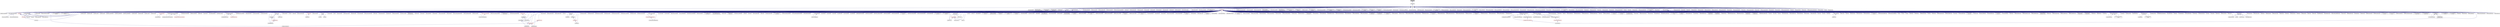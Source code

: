 digraph "channel.hpp"
{
  edge [fontname="Helvetica",fontsize="10",labelfontname="Helvetica",labelfontsize="10"];
  node [fontname="Helvetica",fontsize="10",shape=record];
  Node307 [label="channel.hpp",height=0.2,width=0.4,color="black", fillcolor="grey75", style="filled", fontcolor="black"];
  Node307 -> Node308 [dir="back",color="midnightblue",fontsize="10",style="solid",fontname="Helvetica"];
  Node308 [label="channel.hpp",height=0.2,width=0.4,color="black", fillcolor="white", style="filled",URL="$db/d20/channel_8hpp.html"];
  Node308 -> Node309 [dir="back",color="midnightblue",fontsize="10",style="solid",fontname="Helvetica"];
  Node309 [label="lcos.hpp",height=0.2,width=0.4,color="black", fillcolor="white", style="filled",URL="$d5/deb/lcos_8hpp.html"];
  Node309 -> Node310 [dir="back",color="midnightblue",fontsize="10",style="solid",fontname="Helvetica"];
  Node310 [label="allgather_and_gate.cpp",height=0.2,width=0.4,color="black", fillcolor="white", style="filled",URL="$d1/d56/allgather__and__gate_8cpp.html"];
  Node309 -> Node311 [dir="back",color="midnightblue",fontsize="10",style="solid",fontname="Helvetica"];
  Node311 [label="apex_balance.cpp",height=0.2,width=0.4,color="black", fillcolor="white", style="filled",URL="$d4/d8e/apex__balance_8cpp.html"];
  Node309 -> Node312 [dir="back",color="midnightblue",fontsize="10",style="solid",fontname="Helvetica"];
  Node312 [label="apex_policy_engine\l_active_thread_count.cpp",height=0.2,width=0.4,color="black", fillcolor="white", style="filled",URL="$d5/d01/apex__policy__engine__active__thread__count_8cpp.html"];
  Node309 -> Node313 [dir="back",color="midnightblue",fontsize="10",style="solid",fontname="Helvetica"];
  Node313 [label="apex_policy_engine\l_events.cpp",height=0.2,width=0.4,color="black", fillcolor="white", style="filled",URL="$df/d0f/apex__policy__engine__events_8cpp.html"];
  Node309 -> Node314 [dir="back",color="midnightblue",fontsize="10",style="solid",fontname="Helvetica"];
  Node314 [label="apex_policy_engine\l_periodic.cpp",height=0.2,width=0.4,color="black", fillcolor="white", style="filled",URL="$d5/d7b/apex__policy__engine__periodic_8cpp.html"];
  Node309 -> Node315 [dir="back",color="midnightblue",fontsize="10",style="solid",fontname="Helvetica"];
  Node315 [label="heartbeat.cpp",height=0.2,width=0.4,color="black", fillcolor="white", style="filled",URL="$d8/d98/heartbeat_8cpp.html"];
  Node309 -> Node316 [dir="back",color="midnightblue",fontsize="10",style="solid",fontname="Helvetica"];
  Node316 [label="hello_world_component.hpp",height=0.2,width=0.4,color="black", fillcolor="white", style="filled",URL="$df/df0/hello__world__component_8hpp.html"];
  Node316 -> Node317 [dir="back",color="midnightblue",fontsize="10",style="solid",fontname="Helvetica"];
  Node317 [label="hello_world_client.cpp",height=0.2,width=0.4,color="black", fillcolor="white", style="filled",URL="$d5/da6/hello__world__client_8cpp.html"];
  Node316 -> Node318 [dir="back",color="midnightblue",fontsize="10",style="solid",fontname="Helvetica"];
  Node318 [label="hello_world_component.cpp",height=0.2,width=0.4,color="black", fillcolor="white", style="filled",URL="$d8/daa/hello__world__component_8cpp.html"];
  Node309 -> Node319 [dir="back",color="midnightblue",fontsize="10",style="solid",fontname="Helvetica"];
  Node319 [label="row.hpp",height=0.2,width=0.4,color="black", fillcolor="white", style="filled",URL="$dc/d69/row_8hpp.html"];
  Node319 -> Node320 [dir="back",color="midnightblue",fontsize="10",style="solid",fontname="Helvetica"];
  Node320 [label="grid.hpp",height=0.2,width=0.4,color="red", fillcolor="white", style="filled",URL="$dc/d8a/grid_8hpp.html"];
  Node320 -> Node321 [dir="back",color="midnightblue",fontsize="10",style="solid",fontname="Helvetica"];
  Node321 [label="jacobi.cpp",height=0.2,width=0.4,color="black", fillcolor="white", style="filled",URL="$d2/d27/jacobi_8cpp.html"];
  Node320 -> Node322 [dir="back",color="midnightblue",fontsize="10",style="solid",fontname="Helvetica"];
  Node322 [label="solver.hpp",height=0.2,width=0.4,color="red", fillcolor="white", style="filled",URL="$db/d9a/server_2solver_8hpp.html"];
  Node322 -> Node324 [dir="back",color="midnightblue",fontsize="10",style="solid",fontname="Helvetica"];
  Node324 [label="solver.cpp",height=0.2,width=0.4,color="black", fillcolor="white", style="filled",URL="$d6/d94/solver_8cpp.html"];
  Node320 -> Node325 [dir="back",color="midnightblue",fontsize="10",style="solid",fontname="Helvetica"];
  Node325 [label="grid.cpp",height=0.2,width=0.4,color="black", fillcolor="white", style="filled",URL="$d6/d1b/jacobi__component_2grid_8cpp.html"];
  Node319 -> Node326 [dir="back",color="midnightblue",fontsize="10",style="solid",fontname="Helvetica"];
  Node326 [label="stencil_iterator.hpp",height=0.2,width=0.4,color="black", fillcolor="white", style="filled",URL="$dc/d5c/server_2stencil__iterator_8hpp.html"];
  Node326 -> Node322 [dir="back",color="midnightblue",fontsize="10",style="solid",fontname="Helvetica"];
  Node326 -> Node327 [dir="back",color="midnightblue",fontsize="10",style="solid",fontname="Helvetica"];
  Node327 [label="stencil_iterator.cpp",height=0.2,width=0.4,color="black", fillcolor="white", style="filled",URL="$d6/de1/server_2stencil__iterator_8cpp.html"];
  Node326 -> Node328 [dir="back",color="midnightblue",fontsize="10",style="solid",fontname="Helvetica"];
  Node328 [label="stencil_iterator.cpp",height=0.2,width=0.4,color="black", fillcolor="white", style="filled",URL="$d7/d71/stencil__iterator_8cpp.html"];
  Node319 -> Node325 [dir="back",color="midnightblue",fontsize="10",style="solid",fontname="Helvetica"];
  Node309 -> Node329 [dir="back",color="midnightblue",fontsize="10",style="solid",fontname="Helvetica"];
  Node329 [label="stencil_iterator.hpp",height=0.2,width=0.4,color="black", fillcolor="white", style="filled",URL="$d4/dc8/stencil__iterator_8hpp.html"];
  Node329 -> Node322 [dir="back",color="midnightblue",fontsize="10",style="solid",fontname="Helvetica"];
  Node329 -> Node326 [dir="back",color="midnightblue",fontsize="10",style="solid",fontname="Helvetica"];
  Node329 -> Node328 [dir="back",color="midnightblue",fontsize="10",style="solid",fontname="Helvetica"];
  Node309 -> Node326 [dir="back",color="midnightblue",fontsize="10",style="solid",fontname="Helvetica"];
  Node309 -> Node330 [dir="back",color="midnightblue",fontsize="10",style="solid",fontname="Helvetica"];
  Node330 [label="jacobi_hpx.cpp",height=0.2,width=0.4,color="black", fillcolor="white", style="filled",URL="$d8/d72/jacobi__hpx_8cpp.html"];
  Node309 -> Node331 [dir="back",color="midnightblue",fontsize="10",style="solid",fontname="Helvetica"];
  Node331 [label="jacobi_nonuniform_hpx.cpp",height=0.2,width=0.4,color="black", fillcolor="white", style="filled",URL="$de/d56/jacobi__nonuniform__hpx_8cpp.html"];
  Node309 -> Node332 [dir="back",color="midnightblue",fontsize="10",style="solid",fontname="Helvetica"];
  Node332 [label="enumerate_threads.cpp",height=0.2,width=0.4,color="black", fillcolor="white", style="filled",URL="$d3/dd4/enumerate__threads_8cpp.html"];
  Node309 -> Node333 [dir="back",color="midnightblue",fontsize="10",style="solid",fontname="Helvetica"];
  Node333 [label="fibonacci_await.cpp",height=0.2,width=0.4,color="black", fillcolor="white", style="filled",URL="$dc/d1c/fibonacci__await_8cpp.html"];
  Node309 -> Node334 [dir="back",color="midnightblue",fontsize="10",style="solid",fontname="Helvetica"];
  Node334 [label="fibonacci_dataflow.cpp",height=0.2,width=0.4,color="black", fillcolor="white", style="filled",URL="$df/d3d/fibonacci__dataflow_8cpp.html"];
  Node309 -> Node335 [dir="back",color="midnightblue",fontsize="10",style="solid",fontname="Helvetica"];
  Node335 [label="fibonacci_futures.cpp",height=0.2,width=0.4,color="black", fillcolor="white", style="filled",URL="$d6/de3/fibonacci__futures_8cpp.html"];
  Node309 -> Node336 [dir="back",color="midnightblue",fontsize="10",style="solid",fontname="Helvetica"];
  Node336 [label="fibonacci_futures_distributed.cpp",height=0.2,width=0.4,color="black", fillcolor="white", style="filled",URL="$d1/dc9/fibonacci__futures__distributed_8cpp.html"];
  Node309 -> Node337 [dir="back",color="midnightblue",fontsize="10",style="solid",fontname="Helvetica"];
  Node337 [label="fractals.cpp",height=0.2,width=0.4,color="black", fillcolor="white", style="filled",URL="$d8/d58/fractals_8cpp.html"];
  Node309 -> Node338 [dir="back",color="midnightblue",fontsize="10",style="solid",fontname="Helvetica"];
  Node338 [label="fractals_executor.cpp",height=0.2,width=0.4,color="black", fillcolor="white", style="filled",URL="$d9/da9/fractals__executor_8cpp.html"];
  Node309 -> Node339 [dir="back",color="midnightblue",fontsize="10",style="solid",fontname="Helvetica"];
  Node339 [label="fractals_struct.cpp",height=0.2,width=0.4,color="black", fillcolor="white", style="filled",URL="$d8/d2f/fractals__struct_8cpp.html"];
  Node309 -> Node340 [dir="back",color="midnightblue",fontsize="10",style="solid",fontname="Helvetica"];
  Node340 [label="hello_world.cpp",height=0.2,width=0.4,color="black", fillcolor="white", style="filled",URL="$d0/d67/hello__world_8cpp.html"];
  Node309 -> Node341 [dir="back",color="midnightblue",fontsize="10",style="solid",fontname="Helvetica"];
  Node341 [label="latch_local.cpp",height=0.2,width=0.4,color="black", fillcolor="white", style="filled",URL="$dd/dd3/latch__local_8cpp.html"];
  Node309 -> Node342 [dir="back",color="midnightblue",fontsize="10",style="solid",fontname="Helvetica"];
  Node342 [label="latch_remote.cpp",height=0.2,width=0.4,color="black", fillcolor="white", style="filled",URL="$df/d59/latch__remote_8cpp.html"];
  Node309 -> Node343 [dir="back",color="midnightblue",fontsize="10",style="solid",fontname="Helvetica"];
  Node343 [label="local_channel.cpp",height=0.2,width=0.4,color="black", fillcolor="white", style="filled",URL="$d0/d3e/local__channel_8cpp.html"];
  Node309 -> Node344 [dir="back",color="midnightblue",fontsize="10",style="solid",fontname="Helvetica"];
  Node344 [label="pingpong.cpp",height=0.2,width=0.4,color="black", fillcolor="white", style="filled",URL="$dd/d4d/pingpong_8cpp.html"];
  Node309 -> Node345 [dir="back",color="midnightblue",fontsize="10",style="solid",fontname="Helvetica"];
  Node345 [label="shared_mutex.cpp",height=0.2,width=0.4,color="black", fillcolor="white", style="filled",URL="$da/d0b/shared__mutex_8cpp.html"];
  Node309 -> Node346 [dir="back",color="midnightblue",fontsize="10",style="solid",fontname="Helvetica"];
  Node346 [label="wait_composition.cpp",height=0.2,width=0.4,color="black", fillcolor="white", style="filled",URL="$d6/d13/wait__composition_8cpp.html"];
  Node309 -> Node347 [dir="back",color="midnightblue",fontsize="10",style="solid",fontname="Helvetica"];
  Node347 [label="sheneos_compare.cpp",height=0.2,width=0.4,color="black", fillcolor="white", style="filled",URL="$dc/d11/sheneos__compare_8cpp.html"];
  Node309 -> Node348 [dir="back",color="midnightblue",fontsize="10",style="solid",fontname="Helvetica"];
  Node348 [label="spell_check_file.cpp",height=0.2,width=0.4,color="black", fillcolor="white", style="filled",URL="$df/df7/spell__check__file_8cpp.html"];
  Node309 -> Node349 [dir="back",color="midnightblue",fontsize="10",style="solid",fontname="Helvetica"];
  Node349 [label="spell_check_simple.cpp",height=0.2,width=0.4,color="black", fillcolor="white", style="filled",URL="$dd/d54/spell__check__simple_8cpp.html"];
  Node309 -> Node350 [dir="back",color="midnightblue",fontsize="10",style="solid",fontname="Helvetica"];
  Node350 [label="simple_central_tuplespace\l_client.cpp",height=0.2,width=0.4,color="black", fillcolor="white", style="filled",URL="$d1/d7b/simple__central__tuplespace__client_8cpp.html"];
  Node309 -> Node351 [dir="back",color="midnightblue",fontsize="10",style="solid",fontname="Helvetica"];
  Node351 [label="hpx.hpp",height=0.2,width=0.4,color="red", fillcolor="white", style="filled",URL="$d0/daa/hpx_8hpp.html"];
  Node351 -> Node352 [dir="back",color="midnightblue",fontsize="10",style="solid",fontname="Helvetica"];
  Node352 [label="1d_stencil_1.cpp",height=0.2,width=0.4,color="black", fillcolor="white", style="filled",URL="$d2/db1/1d__stencil__1_8cpp.html"];
  Node351 -> Node353 [dir="back",color="midnightblue",fontsize="10",style="solid",fontname="Helvetica"];
  Node353 [label="1d_stencil_2.cpp",height=0.2,width=0.4,color="black", fillcolor="white", style="filled",URL="$d3/dd1/1d__stencil__2_8cpp.html"];
  Node351 -> Node354 [dir="back",color="midnightblue",fontsize="10",style="solid",fontname="Helvetica"];
  Node354 [label="1d_stencil_3.cpp",height=0.2,width=0.4,color="black", fillcolor="white", style="filled",URL="$db/d19/1d__stencil__3_8cpp.html"];
  Node351 -> Node355 [dir="back",color="midnightblue",fontsize="10",style="solid",fontname="Helvetica"];
  Node355 [label="1d_stencil_4.cpp",height=0.2,width=0.4,color="black", fillcolor="white", style="filled",URL="$d1/d7d/1d__stencil__4_8cpp.html"];
  Node351 -> Node356 [dir="back",color="midnightblue",fontsize="10",style="solid",fontname="Helvetica"];
  Node356 [label="1d_stencil_4_parallel.cpp",height=0.2,width=0.4,color="black", fillcolor="white", style="filled",URL="$d6/d05/1d__stencil__4__parallel_8cpp.html"];
  Node351 -> Node357 [dir="back",color="midnightblue",fontsize="10",style="solid",fontname="Helvetica"];
  Node357 [label="1d_stencil_4_repart.cpp",height=0.2,width=0.4,color="black", fillcolor="white", style="filled",URL="$d0/d6b/1d__stencil__4__repart_8cpp.html"];
  Node351 -> Node358 [dir="back",color="midnightblue",fontsize="10",style="solid",fontname="Helvetica"];
  Node358 [label="1d_stencil_4_throttle.cpp",height=0.2,width=0.4,color="black", fillcolor="white", style="filled",URL="$d6/de5/1d__stencil__4__throttle_8cpp.html"];
  Node351 -> Node359 [dir="back",color="midnightblue",fontsize="10",style="solid",fontname="Helvetica"];
  Node359 [label="1d_stencil_5.cpp",height=0.2,width=0.4,color="black", fillcolor="white", style="filled",URL="$d7/d2a/1d__stencil__5_8cpp.html"];
  Node351 -> Node360 [dir="back",color="midnightblue",fontsize="10",style="solid",fontname="Helvetica"];
  Node360 [label="1d_stencil_6.cpp",height=0.2,width=0.4,color="black", fillcolor="white", style="filled",URL="$db/de7/1d__stencil__6_8cpp.html"];
  Node351 -> Node361 [dir="back",color="midnightblue",fontsize="10",style="solid",fontname="Helvetica"];
  Node361 [label="1d_stencil_7.cpp",height=0.2,width=0.4,color="black", fillcolor="white", style="filled",URL="$d4/d5a/1d__stencil__7_8cpp.html"];
  Node351 -> Node362 [dir="back",color="midnightblue",fontsize="10",style="solid",fontname="Helvetica"];
  Node362 [label="1d_stencil_8.cpp",height=0.2,width=0.4,color="black", fillcolor="white", style="filled",URL="$df/de0/1d__stencil__8_8cpp.html"];
  Node351 -> Node363 [dir="back",color="midnightblue",fontsize="10",style="solid",fontname="Helvetica"];
  Node363 [label="accumulator.cpp",height=0.2,width=0.4,color="black", fillcolor="white", style="filled",URL="$d1/d81/accumulator_8cpp.html"];
  Node351 -> Node364 [dir="back",color="midnightblue",fontsize="10",style="solid",fontname="Helvetica"];
  Node364 [label="accumulator.hpp",height=0.2,width=0.4,color="red", fillcolor="white", style="filled",URL="$d4/d9d/server_2accumulator_8hpp.html"];
  Node364 -> Node363 [dir="back",color="midnightblue",fontsize="10",style="solid",fontname="Helvetica"];
  Node351 -> Node367 [dir="back",color="midnightblue",fontsize="10",style="solid",fontname="Helvetica"];
  Node367 [label="template_function_accumulator.hpp",height=0.2,width=0.4,color="black", fillcolor="white", style="filled",URL="$d7/da6/server_2template__function__accumulator_8hpp.html"];
  Node367 -> Node368 [dir="back",color="midnightblue",fontsize="10",style="solid",fontname="Helvetica"];
  Node368 [label="template_function_accumulator.cpp",height=0.2,width=0.4,color="black", fillcolor="white", style="filled",URL="$d5/d02/template__function__accumulator_8cpp.html"];
  Node367 -> Node369 [dir="back",color="midnightblue",fontsize="10",style="solid",fontname="Helvetica"];
  Node369 [label="template_function_accumulator.hpp",height=0.2,width=0.4,color="red", fillcolor="white", style="filled",URL="$d3/de9/template__function__accumulator_8hpp.html"];
  Node351 -> Node371 [dir="back",color="midnightblue",fontsize="10",style="solid",fontname="Helvetica"];
  Node371 [label="template_accumulator.cpp",height=0.2,width=0.4,color="black", fillcolor="white", style="filled",URL="$d0/d4a/template__accumulator_8cpp.html"];
  Node351 -> Node368 [dir="back",color="midnightblue",fontsize="10",style="solid",fontname="Helvetica"];
  Node351 -> Node369 [dir="back",color="midnightblue",fontsize="10",style="solid",fontname="Helvetica"];
  Node351 -> Node372 [dir="back",color="midnightblue",fontsize="10",style="solid",fontname="Helvetica"];
  Node372 [label="allgather_module.cpp",height=0.2,width=0.4,color="black", fillcolor="white", style="filled",URL="$df/de4/allgather__module_8cpp.html"];
  Node351 -> Node373 [dir="back",color="midnightblue",fontsize="10",style="solid",fontname="Helvetica"];
  Node373 [label="allgather.cpp",height=0.2,width=0.4,color="black", fillcolor="white", style="filled",URL="$d7/d06/allgather_8cpp.html"];
  Node351 -> Node310 [dir="back",color="midnightblue",fontsize="10",style="solid",fontname="Helvetica"];
  Node351 -> Node374 [dir="back",color="midnightblue",fontsize="10",style="solid",fontname="Helvetica"];
  Node374 [label="ag_client.cpp",height=0.2,width=0.4,color="black", fillcolor="white", style="filled",URL="$d4/d5d/ag__client_8cpp.html"];
  Node351 -> Node375 [dir="back",color="midnightblue",fontsize="10",style="solid",fontname="Helvetica"];
  Node375 [label="hpx_thread_phase.cpp",height=0.2,width=0.4,color="black", fillcolor="white", style="filled",URL="$d5/dca/hpx__thread__phase_8cpp.html"];
  Node351 -> Node376 [dir="back",color="midnightblue",fontsize="10",style="solid",fontname="Helvetica"];
  Node376 [label="os_thread_num.cpp",height=0.2,width=0.4,color="black", fillcolor="white", style="filled",URL="$d2/dfb/os__thread__num_8cpp.html"];
  Node351 -> Node377 [dir="back",color="midnightblue",fontsize="10",style="solid",fontname="Helvetica"];
  Node377 [label="cancelable_action.cpp",height=0.2,width=0.4,color="black", fillcolor="white", style="filled",URL="$d5/d0c/cancelable__action_8cpp.html"];
  Node351 -> Node378 [dir="back",color="midnightblue",fontsize="10",style="solid",fontname="Helvetica"];
  Node378 [label="cancelable_action.hpp",height=0.2,width=0.4,color="black", fillcolor="white", style="filled",URL="$d5/d4d/server_2cancelable__action_8hpp.html"];
  Node378 -> Node377 [dir="back",color="midnightblue",fontsize="10",style="solid",fontname="Helvetica"];
  Node378 -> Node379 [dir="back",color="midnightblue",fontsize="10",style="solid",fontname="Helvetica"];
  Node379 [label="cancelable_action.hpp",height=0.2,width=0.4,color="red", fillcolor="white", style="filled",URL="$d0/da3/stubs_2cancelable__action_8hpp.html"];
  Node351 -> Node379 [dir="back",color="midnightblue",fontsize="10",style="solid",fontname="Helvetica"];
  Node351 -> Node381 [dir="back",color="midnightblue",fontsize="10",style="solid",fontname="Helvetica"];
  Node381 [label="cancelable_action_client.cpp",height=0.2,width=0.4,color="black", fillcolor="white", style="filled",URL="$d1/db8/cancelable__action__client_8cpp.html"];
  Node351 -> Node382 [dir="back",color="midnightblue",fontsize="10",style="solid",fontname="Helvetica"];
  Node382 [label="cublas_matmul.cpp",height=0.2,width=0.4,color="black", fillcolor="white", style="filled",URL="$dd/d84/cublas__matmul_8cpp.html"];
  Node351 -> Node383 [dir="back",color="midnightblue",fontsize="10",style="solid",fontname="Helvetica"];
  Node383 [label="win_perf_counters.cpp",height=0.2,width=0.4,color="black", fillcolor="white", style="filled",URL="$d8/d11/win__perf__counters_8cpp.html"];
  Node351 -> Node384 [dir="back",color="midnightblue",fontsize="10",style="solid",fontname="Helvetica"];
  Node384 [label="win_perf_counters.hpp",height=0.2,width=0.4,color="black", fillcolor="white", style="filled",URL="$d5/da7/win__perf__counters_8hpp.html"];
  Node351 -> Node316 [dir="back",color="midnightblue",fontsize="10",style="solid",fontname="Helvetica"];
  Node351 -> Node385 [dir="back",color="midnightblue",fontsize="10",style="solid",fontname="Helvetica"];
  Node385 [label="interpolate1d.cpp",height=0.2,width=0.4,color="black", fillcolor="white", style="filled",URL="$d0/d05/interpolate1d_8cpp.html"];
  Node351 -> Node386 [dir="back",color="midnightblue",fontsize="10",style="solid",fontname="Helvetica"];
  Node386 [label="partition.hpp",height=0.2,width=0.4,color="black", fillcolor="white", style="filled",URL="$d0/d7a/examples_2interpolate1d_2interpolate1d_2partition_8hpp.html"];
  Node386 -> Node385 [dir="back",color="midnightblue",fontsize="10",style="solid",fontname="Helvetica"];
  Node386 -> Node387 [dir="back",color="midnightblue",fontsize="10",style="solid",fontname="Helvetica"];
  Node387 [label="interpolate1d.hpp",height=0.2,width=0.4,color="red", fillcolor="white", style="filled",URL="$d4/dc7/interpolate1d_8hpp.html"];
  Node387 -> Node385 [dir="back",color="midnightblue",fontsize="10",style="solid",fontname="Helvetica"];
  Node351 -> Node389 [dir="back",color="midnightblue",fontsize="10",style="solid",fontname="Helvetica"];
  Node389 [label="partition.hpp",height=0.2,width=0.4,color="black", fillcolor="white", style="filled",URL="$d0/dff/examples_2interpolate1d_2interpolate1d_2server_2partition_8hpp.html"];
  Node389 -> Node386 [dir="back",color="midnightblue",fontsize="10",style="solid",fontname="Helvetica"];
  Node389 -> Node390 [dir="back",color="midnightblue",fontsize="10",style="solid",fontname="Helvetica"];
  Node390 [label="partition.cpp",height=0.2,width=0.4,color="black", fillcolor="white", style="filled",URL="$d0/d4f/examples_2interpolate1d_2interpolate1d_2server_2partition_8cpp.html"];
  Node351 -> Node387 [dir="back",color="midnightblue",fontsize="10",style="solid",fontname="Helvetica"];
  Node351 -> Node391 [dir="back",color="midnightblue",fontsize="10",style="solid",fontname="Helvetica"];
  Node391 [label="read_values.cpp",height=0.2,width=0.4,color="black", fillcolor="white", style="filled",URL="$d0/d8c/interpolate1d_2interpolate1d_2read__values_8cpp.html"];
  Node351 -> Node390 [dir="back",color="midnightblue",fontsize="10",style="solid",fontname="Helvetica"];
  Node351 -> Node321 [dir="back",color="midnightblue",fontsize="10",style="solid",fontname="Helvetica"];
  Node351 -> Node325 [dir="back",color="midnightblue",fontsize="10",style="solid",fontname="Helvetica"];
  Node351 -> Node392 [dir="back",color="midnightblue",fontsize="10",style="solid",fontname="Helvetica"];
  Node392 [label="row.cpp",height=0.2,width=0.4,color="black", fillcolor="white", style="filled",URL="$d3/d86/server_2row_8cpp.html"];
  Node351 -> Node324 [dir="back",color="midnightblue",fontsize="10",style="solid",fontname="Helvetica"];
  Node351 -> Node327 [dir="back",color="midnightblue",fontsize="10",style="solid",fontname="Helvetica"];
  Node351 -> Node328 [dir="back",color="midnightblue",fontsize="10",style="solid",fontname="Helvetica"];
  Node351 -> Node393 [dir="back",color="midnightblue",fontsize="10",style="solid",fontname="Helvetica"];
  Node393 [label="jacobi.cpp",height=0.2,width=0.4,color="black", fillcolor="white", style="filled",URL="$d3/d44/smp_2jacobi_8cpp.html"];
  Node351 -> Node330 [dir="back",color="midnightblue",fontsize="10",style="solid",fontname="Helvetica"];
  Node351 -> Node394 [dir="back",color="midnightblue",fontsize="10",style="solid",fontname="Helvetica"];
  Node394 [label="jacobi_nonuniform.cpp",height=0.2,width=0.4,color="black", fillcolor="white", style="filled",URL="$dd/ddc/jacobi__nonuniform_8cpp.html"];
  Node351 -> Node331 [dir="back",color="midnightblue",fontsize="10",style="solid",fontname="Helvetica"];
  Node351 -> Node395 [dir="back",color="midnightblue",fontsize="10",style="solid",fontname="Helvetica"];
  Node395 [label="nqueen.cpp",height=0.2,width=0.4,color="black", fillcolor="white", style="filled",URL="$db/dca/nqueen_8cpp.html"];
  Node351 -> Node396 [dir="back",color="midnightblue",fontsize="10",style="solid",fontname="Helvetica"];
  Node396 [label="nqueen.hpp",height=0.2,width=0.4,color="red", fillcolor="white", style="filled",URL="$de/d58/server_2nqueen_8hpp.html"];
  Node396 -> Node395 [dir="back",color="midnightblue",fontsize="10",style="solid",fontname="Helvetica"];
  Node351 -> Node399 [dir="back",color="midnightblue",fontsize="10",style="solid",fontname="Helvetica"];
  Node399 [label="nqueen_client.cpp",height=0.2,width=0.4,color="black", fillcolor="white", style="filled",URL="$d3/d5e/nqueen__client_8cpp.html"];
  Node351 -> Node400 [dir="back",color="midnightblue",fontsize="10",style="solid",fontname="Helvetica"];
  Node400 [label="sine.cpp",height=0.2,width=0.4,color="black", fillcolor="white", style="filled",URL="$d3/d0d/server_2sine_8cpp.html"];
  Node351 -> Node401 [dir="back",color="midnightblue",fontsize="10",style="solid",fontname="Helvetica"];
  Node401 [label="sine.hpp",height=0.2,width=0.4,color="black", fillcolor="white", style="filled",URL="$d8/dac/sine_8hpp.html"];
  Node401 -> Node400 [dir="back",color="midnightblue",fontsize="10",style="solid",fontname="Helvetica"];
  Node401 -> Node402 [dir="back",color="midnightblue",fontsize="10",style="solid",fontname="Helvetica"];
  Node402 [label="sine.cpp",height=0.2,width=0.4,color="black", fillcolor="white", style="filled",URL="$d5/dd8/sine_8cpp.html"];
  Node351 -> Node402 [dir="back",color="midnightblue",fontsize="10",style="solid",fontname="Helvetica"];
  Node351 -> Node403 [dir="back",color="midnightblue",fontsize="10",style="solid",fontname="Helvetica"];
  Node403 [label="sine_client.cpp",height=0.2,width=0.4,color="black", fillcolor="white", style="filled",URL="$db/d62/sine__client_8cpp.html"];
  Node351 -> Node404 [dir="back",color="midnightblue",fontsize="10",style="solid",fontname="Helvetica"];
  Node404 [label="qt.cpp",height=0.2,width=0.4,color="black", fillcolor="white", style="filled",URL="$df/d90/qt_8cpp.html"];
  Node351 -> Node405 [dir="back",color="midnightblue",fontsize="10",style="solid",fontname="Helvetica"];
  Node405 [label="queue_client.cpp",height=0.2,width=0.4,color="black", fillcolor="white", style="filled",URL="$d7/d96/queue__client_8cpp.html"];
  Node351 -> Node406 [dir="back",color="midnightblue",fontsize="10",style="solid",fontname="Helvetica"];
  Node406 [label="customize_async.cpp",height=0.2,width=0.4,color="black", fillcolor="white", style="filled",URL="$d0/d82/customize__async_8cpp.html"];
  Node351 -> Node407 [dir="back",color="midnightblue",fontsize="10",style="solid",fontname="Helvetica"];
  Node407 [label="data_actions.cpp",height=0.2,width=0.4,color="black", fillcolor="white", style="filled",URL="$dc/d68/data__actions_8cpp.html"];
  Node351 -> Node408 [dir="back",color="midnightblue",fontsize="10",style="solid",fontname="Helvetica"];
  Node408 [label="error_handling.cpp",height=0.2,width=0.4,color="black", fillcolor="white", style="filled",URL="$d9/d96/error__handling_8cpp.html"];
  Node351 -> Node409 [dir="back",color="midnightblue",fontsize="10",style="solid",fontname="Helvetica"];
  Node409 [label="event_synchronization.cpp",height=0.2,width=0.4,color="black", fillcolor="white", style="filled",URL="$d0/d35/event__synchronization_8cpp.html"];
  Node351 -> Node410 [dir="back",color="midnightblue",fontsize="10",style="solid",fontname="Helvetica"];
  Node410 [label="factorial.cpp",height=0.2,width=0.4,color="black", fillcolor="white", style="filled",URL="$d9/d00/factorial_8cpp.html"];
  Node351 -> Node411 [dir="back",color="midnightblue",fontsize="10",style="solid",fontname="Helvetica"];
  Node411 [label="file_serialization.cpp",height=0.2,width=0.4,color="black", fillcolor="white", style="filled",URL="$de/d58/file__serialization_8cpp.html"];
  Node351 -> Node412 [dir="back",color="midnightblue",fontsize="10",style="solid",fontname="Helvetica"];
  Node412 [label="init_globally.cpp",height=0.2,width=0.4,color="black", fillcolor="white", style="filled",URL="$d6/dad/init__globally_8cpp.html"];
  Node351 -> Node413 [dir="back",color="midnightblue",fontsize="10",style="solid",fontname="Helvetica"];
  Node413 [label="interest_calculator.cpp",height=0.2,width=0.4,color="black", fillcolor="white", style="filled",URL="$d2/d86/interest__calculator_8cpp.html"];
  Node351 -> Node414 [dir="back",color="midnightblue",fontsize="10",style="solid",fontname="Helvetica"];
  Node414 [label="non_atomic_rma.cpp",height=0.2,width=0.4,color="black", fillcolor="white", style="filled",URL="$d7/d8b/non__atomic__rma_8cpp.html"];
  Node351 -> Node415 [dir="back",color="midnightblue",fontsize="10",style="solid",fontname="Helvetica"];
  Node415 [label="partitioned_vector\l_spmd_foreach.cpp",height=0.2,width=0.4,color="black", fillcolor="white", style="filled",URL="$db/d7c/partitioned__vector__spmd__foreach_8cpp.html"];
  Node351 -> Node416 [dir="back",color="midnightblue",fontsize="10",style="solid",fontname="Helvetica"];
  Node416 [label="pipeline1.cpp",height=0.2,width=0.4,color="black", fillcolor="white", style="filled",URL="$d5/d77/pipeline1_8cpp.html"];
  Node351 -> Node417 [dir="back",color="midnightblue",fontsize="10",style="solid",fontname="Helvetica"];
  Node417 [label="quicksort.cpp",height=0.2,width=0.4,color="black", fillcolor="white", style="filled",URL="$d3/d1e/quicksort_8cpp.html"];
  Node351 -> Node418 [dir="back",color="midnightblue",fontsize="10",style="solid",fontname="Helvetica"];
  Node418 [label="receive_buffer.cpp",height=0.2,width=0.4,color="black", fillcolor="white", style="filled",URL="$d7/d10/receive__buffer_8cpp.html"];
  Node351 -> Node419 [dir="back",color="midnightblue",fontsize="10",style="solid",fontname="Helvetica"];
  Node419 [label="safe_object.cpp",height=0.2,width=0.4,color="black", fillcolor="white", style="filled",URL="$dd/d52/safe__object_8cpp.html"];
  Node351 -> Node420 [dir="back",color="midnightblue",fontsize="10",style="solid",fontname="Helvetica"];
  Node420 [label="sort_by_key_demo.cpp",height=0.2,width=0.4,color="black", fillcolor="white", style="filled",URL="$da/d20/sort__by__key__demo_8cpp.html"];
  Node351 -> Node421 [dir="back",color="midnightblue",fontsize="10",style="solid",fontname="Helvetica"];
  Node421 [label="timed_wake.cpp",height=0.2,width=0.4,color="black", fillcolor="white", style="filled",URL="$d8/df9/timed__wake_8cpp.html"];
  Node351 -> Node422 [dir="back",color="midnightblue",fontsize="10",style="solid",fontname="Helvetica"];
  Node422 [label="vector_counting_dotproduct.cpp",height=0.2,width=0.4,color="black", fillcolor="white", style="filled",URL="$df/de9/vector__counting__dotproduct_8cpp.html"];
  Node351 -> Node423 [dir="back",color="midnightblue",fontsize="10",style="solid",fontname="Helvetica"];
  Node423 [label="vector_zip_dotproduct.cpp",height=0.2,width=0.4,color="black", fillcolor="white", style="filled",URL="$dc/d18/vector__zip__dotproduct_8cpp.html"];
  Node351 -> Node424 [dir="back",color="midnightblue",fontsize="10",style="solid",fontname="Helvetica"];
  Node424 [label="zerocopy_rdma.cpp",height=0.2,width=0.4,color="black", fillcolor="white", style="filled",URL="$d1/dad/zerocopy__rdma_8cpp.html"];
  Node351 -> Node425 [dir="back",color="midnightblue",fontsize="10",style="solid",fontname="Helvetica"];
  Node425 [label="random_mem_access.cpp",height=0.2,width=0.4,color="black", fillcolor="white", style="filled",URL="$d1/d51/random__mem__access_8cpp.html"];
  Node351 -> Node426 [dir="back",color="midnightblue",fontsize="10",style="solid",fontname="Helvetica"];
  Node426 [label="random_mem_access.hpp",height=0.2,width=0.4,color="red", fillcolor="white", style="filled",URL="$d0/d19/server_2random__mem__access_8hpp.html"];
  Node426 -> Node425 [dir="back",color="midnightblue",fontsize="10",style="solid",fontname="Helvetica"];
  Node351 -> Node429 [dir="back",color="midnightblue",fontsize="10",style="solid",fontname="Helvetica"];
  Node429 [label="random_mem_access_client.cpp",height=0.2,width=0.4,color="black", fillcolor="white", style="filled",URL="$df/d1b/random__mem__access__client_8cpp.html"];
  Node351 -> Node430 [dir="back",color="midnightblue",fontsize="10",style="solid",fontname="Helvetica"];
  Node430 [label="oversubscribing_resource\l_partitioner.cpp",height=0.2,width=0.4,color="black", fillcolor="white", style="filled",URL="$dd/dee/oversubscribing__resource__partitioner_8cpp.html"];
  Node351 -> Node431 [dir="back",color="midnightblue",fontsize="10",style="solid",fontname="Helvetica"];
  Node431 [label="simple_resource_partitioner.cpp",height=0.2,width=0.4,color="black", fillcolor="white", style="filled",URL="$d5/df9/simple__resource__partitioner_8cpp.html"];
  Node351 -> Node432 [dir="back",color="midnightblue",fontsize="10",style="solid",fontname="Helvetica"];
  Node432 [label="dimension.hpp",height=0.2,width=0.4,color="red", fillcolor="white", style="filled",URL="$d6/d39/sheneos_2sheneos_2dimension_8hpp.html"];
  Node432 -> Node438 [dir="back",color="midnightblue",fontsize="10",style="solid",fontname="Helvetica"];
  Node438 [label="partition3d.hpp",height=0.2,width=0.4,color="black", fillcolor="white", style="filled",URL="$dd/dbf/server_2partition3d_8hpp.html"];
  Node438 -> Node439 [dir="back",color="midnightblue",fontsize="10",style="solid",fontname="Helvetica"];
  Node439 [label="partition3d.hpp",height=0.2,width=0.4,color="black", fillcolor="white", style="filled",URL="$d1/d50/partition3d_8hpp.html"];
  Node439 -> Node435 [dir="back",color="midnightblue",fontsize="10",style="solid",fontname="Helvetica"];
  Node435 [label="interpolator.cpp",height=0.2,width=0.4,color="black", fillcolor="white", style="filled",URL="$d5/d02/interpolator_8cpp.html"];
  Node439 -> Node440 [dir="back",color="midnightblue",fontsize="10",style="solid",fontname="Helvetica"];
  Node440 [label="interpolator.hpp",height=0.2,width=0.4,color="red", fillcolor="white", style="filled",URL="$dc/d3b/interpolator_8hpp.html"];
  Node440 -> Node435 [dir="back",color="midnightblue",fontsize="10",style="solid",fontname="Helvetica"];
  Node440 -> Node347 [dir="back",color="midnightblue",fontsize="10",style="solid",fontname="Helvetica"];
  Node440 -> Node442 [dir="back",color="midnightblue",fontsize="10",style="solid",fontname="Helvetica"];
  Node442 [label="sheneos_test.cpp",height=0.2,width=0.4,color="black", fillcolor="white", style="filled",URL="$d4/d6e/sheneos__test_8cpp.html"];
  Node438 -> Node437 [dir="back",color="midnightblue",fontsize="10",style="solid",fontname="Helvetica"];
  Node437 [label="partition3d.cpp",height=0.2,width=0.4,color="black", fillcolor="white", style="filled",URL="$de/d70/partition3d_8cpp.html"];
  Node351 -> Node435 [dir="back",color="midnightblue",fontsize="10",style="solid",fontname="Helvetica"];
  Node351 -> Node439 [dir="back",color="midnightblue",fontsize="10",style="solid",fontname="Helvetica"];
  Node351 -> Node438 [dir="back",color="midnightblue",fontsize="10",style="solid",fontname="Helvetica"];
  Node351 -> Node440 [dir="back",color="midnightblue",fontsize="10",style="solid",fontname="Helvetica"];
  Node351 -> Node443 [dir="back",color="midnightblue",fontsize="10",style="solid",fontname="Helvetica"];
  Node443 [label="configuration.hpp",height=0.2,width=0.4,color="red", fillcolor="white", style="filled",URL="$dc/d0a/configuration_8hpp.html"];
  Node443 -> Node440 [dir="back",color="midnightblue",fontsize="10",style="solid",fontname="Helvetica"];
  Node351 -> Node436 [dir="back",color="midnightblue",fontsize="10",style="solid",fontname="Helvetica"];
  Node436 [label="read_values.cpp",height=0.2,width=0.4,color="black", fillcolor="white", style="filled",URL="$d7/da4/sheneos_2sheneos_2read__values_8cpp.html"];
  Node351 -> Node437 [dir="back",color="midnightblue",fontsize="10",style="solid",fontname="Helvetica"];
  Node351 -> Node442 [dir="back",color="midnightblue",fontsize="10",style="solid",fontname="Helvetica"];
  Node351 -> Node445 [dir="back",color="midnightblue",fontsize="10",style="solid",fontname="Helvetica"];
  Node445 [label="startup_shutdown.cpp",height=0.2,width=0.4,color="black", fillcolor="white", style="filled",URL="$d3/dfc/server_2startup__shutdown_8cpp.html"];
  Node351 -> Node446 [dir="back",color="midnightblue",fontsize="10",style="solid",fontname="Helvetica"];
  Node446 [label="startup_shutdown.cpp",height=0.2,width=0.4,color="black", fillcolor="white", style="filled",URL="$d0/ddb/startup__shutdown_8cpp.html"];
  Node351 -> Node447 [dir="back",color="midnightblue",fontsize="10",style="solid",fontname="Helvetica"];
  Node447 [label="spin.cpp",height=0.2,width=0.4,color="black", fillcolor="white", style="filled",URL="$d7/df2/spin_8cpp.html"];
  Node351 -> Node448 [dir="back",color="midnightblue",fontsize="10",style="solid",fontname="Helvetica"];
  Node448 [label="throttle.cpp",height=0.2,width=0.4,color="black", fillcolor="white", style="filled",URL="$de/d56/server_2throttle_8cpp.html"];
  Node351 -> Node449 [dir="back",color="midnightblue",fontsize="10",style="solid",fontname="Helvetica"];
  Node449 [label="throttle.hpp",height=0.2,width=0.4,color="black", fillcolor="white", style="filled",URL="$db/dc9/server_2throttle_8hpp.html"];
  Node449 -> Node448 [dir="back",color="midnightblue",fontsize="10",style="solid",fontname="Helvetica"];
  Node449 -> Node450 [dir="back",color="midnightblue",fontsize="10",style="solid",fontname="Helvetica"];
  Node450 [label="throttle.hpp",height=0.2,width=0.4,color="black", fillcolor="white", style="filled",URL="$d5/dec/stubs_2throttle_8hpp.html"];
  Node450 -> Node451 [dir="back",color="midnightblue",fontsize="10",style="solid",fontname="Helvetica"];
  Node451 [label="throttle.hpp",height=0.2,width=0.4,color="red", fillcolor="white", style="filled",URL="$d2/d2e/throttle_8hpp.html"];
  Node451 -> Node452 [dir="back",color="midnightblue",fontsize="10",style="solid",fontname="Helvetica"];
  Node452 [label="throttle.cpp",height=0.2,width=0.4,color="black", fillcolor="white", style="filled",URL="$db/d02/throttle_8cpp.html"];
  Node351 -> Node450 [dir="back",color="midnightblue",fontsize="10",style="solid",fontname="Helvetica"];
  Node351 -> Node452 [dir="back",color="midnightblue",fontsize="10",style="solid",fontname="Helvetica"];
  Node351 -> Node451 [dir="back",color="midnightblue",fontsize="10",style="solid",fontname="Helvetica"];
  Node351 -> Node454 [dir="back",color="midnightblue",fontsize="10",style="solid",fontname="Helvetica"];
  Node454 [label="transpose_await.cpp",height=0.2,width=0.4,color="black", fillcolor="white", style="filled",URL="$de/d68/transpose__await_8cpp.html"];
  Node351 -> Node455 [dir="back",color="midnightblue",fontsize="10",style="solid",fontname="Helvetica"];
  Node455 [label="transpose_block.cpp",height=0.2,width=0.4,color="black", fillcolor="white", style="filled",URL="$d0/de1/transpose__block_8cpp.html"];
  Node351 -> Node456 [dir="back",color="midnightblue",fontsize="10",style="solid",fontname="Helvetica"];
  Node456 [label="transpose_block_numa.cpp",height=0.2,width=0.4,color="black", fillcolor="white", style="filled",URL="$dd/d3b/transpose__block__numa_8cpp.html"];
  Node351 -> Node457 [dir="back",color="midnightblue",fontsize="10",style="solid",fontname="Helvetica"];
  Node457 [label="transpose_serial.cpp",height=0.2,width=0.4,color="black", fillcolor="white", style="filled",URL="$db/d74/transpose__serial_8cpp.html"];
  Node351 -> Node458 [dir="back",color="midnightblue",fontsize="10",style="solid",fontname="Helvetica"];
  Node458 [label="transpose_serial_block.cpp",height=0.2,width=0.4,color="black", fillcolor="white", style="filled",URL="$d8/daa/transpose__serial__block_8cpp.html"];
  Node351 -> Node459 [dir="back",color="midnightblue",fontsize="10",style="solid",fontname="Helvetica"];
  Node459 [label="transpose_serial_vector.cpp",height=0.2,width=0.4,color="black", fillcolor="white", style="filled",URL="$d4/d04/transpose__serial__vector_8cpp.html"];
  Node351 -> Node460 [dir="back",color="midnightblue",fontsize="10",style="solid",fontname="Helvetica"];
  Node460 [label="transpose_smp.cpp",height=0.2,width=0.4,color="black", fillcolor="white", style="filled",URL="$d2/d99/transpose__smp_8cpp.html"];
  Node351 -> Node461 [dir="back",color="midnightblue",fontsize="10",style="solid",fontname="Helvetica"];
  Node461 [label="transpose_smp_block.cpp",height=0.2,width=0.4,color="black", fillcolor="white", style="filled",URL="$da/d4d/transpose__smp__block_8cpp.html"];
  Node351 -> Node462 [dir="back",color="midnightblue",fontsize="10",style="solid",fontname="Helvetica"];
  Node462 [label="simple_central_tuplespace.hpp",height=0.2,width=0.4,color="red", fillcolor="white", style="filled",URL="$db/d69/server_2simple__central__tuplespace_8hpp.html"];
  Node462 -> Node463 [dir="back",color="midnightblue",fontsize="10",style="solid",fontname="Helvetica"];
  Node463 [label="simple_central_tuplespace.cpp",height=0.2,width=0.4,color="black", fillcolor="white", style="filled",URL="$d3/dec/simple__central__tuplespace_8cpp.html"];
  Node351 -> Node466 [dir="back",color="midnightblue",fontsize="10",style="solid",fontname="Helvetica"];
  Node466 [label="tuples_warehouse.hpp",height=0.2,width=0.4,color="black", fillcolor="white", style="filled",URL="$da/de6/tuples__warehouse_8hpp.html"];
  Node466 -> Node462 [dir="back",color="midnightblue",fontsize="10",style="solid",fontname="Helvetica"];
  Node351 -> Node463 [dir="back",color="midnightblue",fontsize="10",style="solid",fontname="Helvetica"];
  Node351 -> Node467 [dir="back",color="midnightblue",fontsize="10",style="solid",fontname="Helvetica"];
  Node467 [label="hpx_runtime.cpp",height=0.2,width=0.4,color="black", fillcolor="white", style="filled",URL="$d7/d1e/hpx__runtime_8cpp.html"];
  Node351 -> Node468 [dir="back",color="midnightblue",fontsize="10",style="solid",fontname="Helvetica"];
  Node468 [label="synchronize.cpp",height=0.2,width=0.4,color="black", fillcolor="white", style="filled",URL="$da/da2/synchronize_8cpp.html"];
  Node351 -> Node469 [dir="back",color="midnightblue",fontsize="10",style="solid",fontname="Helvetica"];
  Node469 [label="agas_cache_timings.cpp",height=0.2,width=0.4,color="black", fillcolor="white", style="filled",URL="$dd/d37/agas__cache__timings_8cpp.html"];
  Node351 -> Node470 [dir="back",color="midnightblue",fontsize="10",style="solid",fontname="Helvetica"];
  Node470 [label="async_overheads.cpp",height=0.2,width=0.4,color="black", fillcolor="white", style="filled",URL="$de/da6/async__overheads_8cpp.html"];
  Node351 -> Node471 [dir="back",color="midnightblue",fontsize="10",style="solid",fontname="Helvetica"];
  Node471 [label="coroutines_call_overhead.cpp",height=0.2,width=0.4,color="black", fillcolor="white", style="filled",URL="$da/d1e/coroutines__call__overhead_8cpp.html"];
  Node351 -> Node472 [dir="back",color="midnightblue",fontsize="10",style="solid",fontname="Helvetica"];
  Node472 [label="foreach_scaling.cpp",height=0.2,width=0.4,color="black", fillcolor="white", style="filled",URL="$d4/d94/foreach__scaling_8cpp.html"];
  Node351 -> Node473 [dir="back",color="midnightblue",fontsize="10",style="solid",fontname="Helvetica"];
  Node473 [label="function_object_wrapper\l_overhead.cpp",height=0.2,width=0.4,color="black", fillcolor="white", style="filled",URL="$d5/d6f/function__object__wrapper__overhead_8cpp.html"];
  Node351 -> Node474 [dir="back",color="midnightblue",fontsize="10",style="solid",fontname="Helvetica"];
  Node474 [label="hpx_homogeneous_timed\l_task_spawn_executors.cpp",height=0.2,width=0.4,color="black", fillcolor="white", style="filled",URL="$d1/d3b/hpx__homogeneous__timed__task__spawn__executors_8cpp.html"];
  Node351 -> Node475 [dir="back",color="midnightblue",fontsize="10",style="solid",fontname="Helvetica"];
  Node475 [label="htts2_hpx.cpp",height=0.2,width=0.4,color="black", fillcolor="white", style="filled",URL="$d2/daf/htts2__hpx_8cpp.html"];
  Node351 -> Node476 [dir="back",color="midnightblue",fontsize="10",style="solid",fontname="Helvetica"];
  Node476 [label="partitioned_vector\l_foreach.cpp",height=0.2,width=0.4,color="black", fillcolor="white", style="filled",URL="$df/d5f/partitioned__vector__foreach_8cpp.html"];
  Node351 -> Node477 [dir="back",color="midnightblue",fontsize="10",style="solid",fontname="Helvetica"];
  Node477 [label="serialization_overhead.cpp",height=0.2,width=0.4,color="black", fillcolor="white", style="filled",URL="$d3/df8/serialization__overhead_8cpp.html"];
  Node351 -> Node478 [dir="back",color="midnightblue",fontsize="10",style="solid",fontname="Helvetica"];
  Node478 [label="sizeof.cpp",height=0.2,width=0.4,color="black", fillcolor="white", style="filled",URL="$d3/d0f/sizeof_8cpp.html"];
  Node351 -> Node479 [dir="back",color="midnightblue",fontsize="10",style="solid",fontname="Helvetica"];
  Node479 [label="skynet.cpp",height=0.2,width=0.4,color="black", fillcolor="white", style="filled",URL="$d0/dc3/skynet_8cpp.html"];
  Node351 -> Node480 [dir="back",color="midnightblue",fontsize="10",style="solid",fontname="Helvetica"];
  Node480 [label="stencil3_iterators.cpp",height=0.2,width=0.4,color="black", fillcolor="white", style="filled",URL="$db/d9e/stencil3__iterators_8cpp.html"];
  Node351 -> Node481 [dir="back",color="midnightblue",fontsize="10",style="solid",fontname="Helvetica"];
  Node481 [label="stream.cpp",height=0.2,width=0.4,color="black", fillcolor="white", style="filled",URL="$da/d5f/stream_8cpp.html"];
  Node351 -> Node482 [dir="back",color="midnightblue",fontsize="10",style="solid",fontname="Helvetica"];
  Node482 [label="timed_task_spawn.cpp",height=0.2,width=0.4,color="black", fillcolor="white", style="filled",URL="$df/de1/timed__task__spawn_8cpp.html"];
  Node351 -> Node483 [dir="back",color="midnightblue",fontsize="10",style="solid",fontname="Helvetica"];
  Node483 [label="transform_reduce_binary\l_scaling.cpp",height=0.2,width=0.4,color="black", fillcolor="white", style="filled",URL="$d1/dae/transform__reduce__binary__scaling_8cpp.html"];
  Node351 -> Node484 [dir="back",color="midnightblue",fontsize="10",style="solid",fontname="Helvetica"];
  Node484 [label="transform_reduce_scaling.cpp",height=0.2,width=0.4,color="black", fillcolor="white", style="filled",URL="$db/d2a/transform__reduce__scaling_8cpp.html"];
  Node351 -> Node485 [dir="back",color="midnightblue",fontsize="10",style="solid",fontname="Helvetica"];
  Node485 [label="minmax_element_performance.cpp",height=0.2,width=0.4,color="black", fillcolor="white", style="filled",URL="$d9/d93/minmax__element__performance_8cpp.html"];
  Node351 -> Node486 [dir="back",color="midnightblue",fontsize="10",style="solid",fontname="Helvetica"];
  Node486 [label="barrier_performance.cpp",height=0.2,width=0.4,color="black", fillcolor="white", style="filled",URL="$d6/d6c/barrier__performance_8cpp.html"];
  Node351 -> Node487 [dir="back",color="midnightblue",fontsize="10",style="solid",fontname="Helvetica"];
  Node487 [label="network_storage.cpp",height=0.2,width=0.4,color="black", fillcolor="white", style="filled",URL="$db/daa/network__storage_8cpp.html"];
  Node351 -> Node488 [dir="back",color="midnightblue",fontsize="10",style="solid",fontname="Helvetica"];
  Node488 [label="simple_profiler.hpp",height=0.2,width=0.4,color="black", fillcolor="white", style="filled",URL="$d8/d02/simple__profiler_8hpp.html"];
  Node488 -> Node487 [dir="back",color="midnightblue",fontsize="10",style="solid",fontname="Helvetica"];
  Node351 -> Node489 [dir="back",color="midnightblue",fontsize="10",style="solid",fontname="Helvetica"];
  Node489 [label="osu_bcast.cpp",height=0.2,width=0.4,color="black", fillcolor="white", style="filled",URL="$d3/dca/osu__bcast_8cpp.html"];
  Node351 -> Node490 [dir="back",color="midnightblue",fontsize="10",style="solid",fontname="Helvetica"];
  Node490 [label="osu_bibw.cpp",height=0.2,width=0.4,color="black", fillcolor="white", style="filled",URL="$d2/d04/osu__bibw_8cpp.html"];
  Node351 -> Node491 [dir="back",color="midnightblue",fontsize="10",style="solid",fontname="Helvetica"];
  Node491 [label="osu_bw.cpp",height=0.2,width=0.4,color="black", fillcolor="white", style="filled",URL="$d4/d20/osu__bw_8cpp.html"];
  Node351 -> Node492 [dir="back",color="midnightblue",fontsize="10",style="solid",fontname="Helvetica"];
  Node492 [label="osu_latency.cpp",height=0.2,width=0.4,color="black", fillcolor="white", style="filled",URL="$df/d58/osu__latency_8cpp.html"];
  Node351 -> Node493 [dir="back",color="midnightblue",fontsize="10",style="solid",fontname="Helvetica"];
  Node493 [label="osu_multi_lat.cpp",height=0.2,width=0.4,color="black", fillcolor="white", style="filled",URL="$d7/d91/osu__multi__lat_8cpp.html"];
  Node351 -> Node494 [dir="back",color="midnightblue",fontsize="10",style="solid",fontname="Helvetica"];
  Node494 [label="osu_scatter.cpp",height=0.2,width=0.4,color="black", fillcolor="white", style="filled",URL="$d4/d4c/osu__scatter_8cpp.html"];
  Node351 -> Node495 [dir="back",color="midnightblue",fontsize="10",style="solid",fontname="Helvetica"];
  Node495 [label="pingpong_performance.cpp",height=0.2,width=0.4,color="black", fillcolor="white", style="filled",URL="$de/d03/pingpong__performance_8cpp.html"];
  Node351 -> Node496 [dir="back",color="midnightblue",fontsize="10",style="solid",fontname="Helvetica"];
  Node496 [label="benchmark_is_heap.cpp",height=0.2,width=0.4,color="black", fillcolor="white", style="filled",URL="$da/d4f/benchmark__is__heap_8cpp.html"];
  Node351 -> Node497 [dir="back",color="midnightblue",fontsize="10",style="solid",fontname="Helvetica"];
  Node497 [label="benchmark_is_heap_until.cpp",height=0.2,width=0.4,color="black", fillcolor="white", style="filled",URL="$dc/df5/benchmark__is__heap__until_8cpp.html"];
  Node351 -> Node498 [dir="back",color="midnightblue",fontsize="10",style="solid",fontname="Helvetica"];
  Node498 [label="benchmark_merge.cpp",height=0.2,width=0.4,color="black", fillcolor="white", style="filled",URL="$dd/d49/benchmark__merge_8cpp.html"];
  Node351 -> Node499 [dir="back",color="midnightblue",fontsize="10",style="solid",fontname="Helvetica"];
  Node499 [label="benchmark_partition.cpp",height=0.2,width=0.4,color="black", fillcolor="white", style="filled",URL="$d9/d88/benchmark__partition_8cpp.html"];
  Node351 -> Node500 [dir="back",color="midnightblue",fontsize="10",style="solid",fontname="Helvetica"];
  Node500 [label="benchmark_partition\l_copy.cpp",height=0.2,width=0.4,color="black", fillcolor="white", style="filled",URL="$d3/d0e/benchmark__partition__copy_8cpp.html"];
  Node351 -> Node501 [dir="back",color="midnightblue",fontsize="10",style="solid",fontname="Helvetica"];
  Node501 [label="benchmark_unique_copy.cpp",height=0.2,width=0.4,color="black", fillcolor="white", style="filled",URL="$d9/d53/benchmark__unique__copy_8cpp.html"];
  Node351 -> Node502 [dir="back",color="midnightblue",fontsize="10",style="solid",fontname="Helvetica"];
  Node502 [label="action_move_semantics.cpp",height=0.2,width=0.4,color="black", fillcolor="white", style="filled",URL="$d4/db3/action__move__semantics_8cpp.html"];
  Node351 -> Node503 [dir="back",color="midnightblue",fontsize="10",style="solid",fontname="Helvetica"];
  Node503 [label="movable_objects.cpp",height=0.2,width=0.4,color="black", fillcolor="white", style="filled",URL="$d8/d65/movable__objects_8cpp.html"];
  Node351 -> Node504 [dir="back",color="midnightblue",fontsize="10",style="solid",fontname="Helvetica"];
  Node504 [label="duplicate_id_registration\l_1596.cpp",height=0.2,width=0.4,color="black", fillcolor="white", style="filled",URL="$db/d8d/duplicate__id__registration__1596_8cpp.html"];
  Node351 -> Node505 [dir="back",color="midnightblue",fontsize="10",style="solid",fontname="Helvetica"];
  Node505 [label="pass_by_value_id_type\l_action.cpp",height=0.2,width=0.4,color="black", fillcolor="white", style="filled",URL="$d0/de6/pass__by__value__id__type__action_8cpp.html"];
  Node351 -> Node506 [dir="back",color="midnightblue",fontsize="10",style="solid",fontname="Helvetica"];
  Node506 [label="register_with_basename\l_1804.cpp",height=0.2,width=0.4,color="black", fillcolor="white", style="filled",URL="$db/d95/register__with__basename__1804_8cpp.html"];
  Node351 -> Node507 [dir="back",color="midnightblue",fontsize="10",style="solid",fontname="Helvetica"];
  Node507 [label="send_gid_keep_component\l_1624.cpp",height=0.2,width=0.4,color="black", fillcolor="white", style="filled",URL="$d9/d49/send__gid__keep__component__1624_8cpp.html"];
  Node351 -> Node508 [dir="back",color="midnightblue",fontsize="10",style="solid",fontname="Helvetica"];
  Node508 [label="algorithms.cc",height=0.2,width=0.4,color="black", fillcolor="white", style="filled",URL="$d5/d1b/algorithms_8cc.html"];
  Node351 -> Node509 [dir="back",color="midnightblue",fontsize="10",style="solid",fontname="Helvetica"];
  Node509 [label="matrix_hpx.hh",height=0.2,width=0.4,color="black", fillcolor="white", style="filled",URL="$d5/d89/matrix__hpx_8hh.html"];
  Node509 -> Node510 [dir="back",color="midnightblue",fontsize="10",style="solid",fontname="Helvetica"];
  Node510 [label="block_matrix.hh",height=0.2,width=0.4,color="red", fillcolor="white", style="filled",URL="$dc/de8/block__matrix_8hh.html"];
  Node510 -> Node508 [dir="back",color="midnightblue",fontsize="10",style="solid",fontname="Helvetica"];
  Node510 -> Node514 [dir="back",color="midnightblue",fontsize="10",style="solid",fontname="Helvetica"];
  Node514 [label="block_matrix.cc",height=0.2,width=0.4,color="black", fillcolor="white", style="filled",URL="$de/d88/block__matrix_8cc.html"];
  Node510 -> Node513 [dir="back",color="midnightblue",fontsize="10",style="solid",fontname="Helvetica"];
  Node513 [label="tests.cc",height=0.2,width=0.4,color="black", fillcolor="white", style="filled",URL="$d6/d96/tests_8cc.html"];
  Node509 -> Node508 [dir="back",color="midnightblue",fontsize="10",style="solid",fontname="Helvetica"];
  Node509 -> Node512 [dir="back",color="midnightblue",fontsize="10",style="solid",fontname="Helvetica"];
  Node512 [label="matrix_hpx.cc",height=0.2,width=0.4,color="black", fillcolor="white", style="filled",URL="$d7/d32/matrix__hpx_8cc.html"];
  Node351 -> Node510 [dir="back",color="midnightblue",fontsize="10",style="solid",fontname="Helvetica"];
  Node351 -> Node514 [dir="back",color="midnightblue",fontsize="10",style="solid",fontname="Helvetica"];
  Node351 -> Node515 [dir="back",color="midnightblue",fontsize="10",style="solid",fontname="Helvetica"];
  Node515 [label="main.cc",height=0.2,width=0.4,color="black", fillcolor="white", style="filled",URL="$d9/d0f/main_8cc.html"];
  Node351 -> Node516 [dir="back",color="midnightblue",fontsize="10",style="solid",fontname="Helvetica"];
  Node516 [label="matrix.cc",height=0.2,width=0.4,color="black", fillcolor="white", style="filled",URL="$d7/dea/matrix_8cc.html"];
  Node351 -> Node512 [dir="back",color="midnightblue",fontsize="10",style="solid",fontname="Helvetica"];
  Node351 -> Node513 [dir="back",color="midnightblue",fontsize="10",style="solid",fontname="Helvetica"];
  Node351 -> Node517 [dir="back",color="midnightblue",fontsize="10",style="solid",fontname="Helvetica"];
  Node517 [label="client_1950.cpp",height=0.2,width=0.4,color="black", fillcolor="white", style="filled",URL="$d0/d79/client__1950_8cpp.html"];
  Node351 -> Node518 [dir="back",color="midnightblue",fontsize="10",style="solid",fontname="Helvetica"];
  Node518 [label="commandline_options\l_1437.cpp",height=0.2,width=0.4,color="black", fillcolor="white", style="filled",URL="$d5/dbd/commandline__options__1437_8cpp.html"];
  Node351 -> Node519 [dir="back",color="midnightblue",fontsize="10",style="solid",fontname="Helvetica"];
  Node519 [label="moveonly_constructor\l_arguments_1405.cpp",height=0.2,width=0.4,color="black", fillcolor="white", style="filled",URL="$d3/dcf/moveonly__constructor__arguments__1405_8cpp.html"];
  Node351 -> Node520 [dir="back",color="midnightblue",fontsize="10",style="solid",fontname="Helvetica"];
  Node520 [label="partitioned_vector\l_2201.cpp",height=0.2,width=0.4,color="black", fillcolor="white", style="filled",URL="$dc/d39/partitioned__vector__2201_8cpp.html"];
  Node351 -> Node521 [dir="back",color="midnightblue",fontsize="10",style="solid",fontname="Helvetica"];
  Node521 [label="dynamic_counters_loaded\l_1508.cpp",height=0.2,width=0.4,color="black", fillcolor="white", style="filled",URL="$db/d58/dynamic__counters__loaded__1508_8cpp.html"];
  Node351 -> Node522 [dir="back",color="midnightblue",fontsize="10",style="solid",fontname="Helvetica"];
  Node522 [label="id_type_ref_counting\l_1032.cpp",height=0.2,width=0.4,color="black", fillcolor="white", style="filled",URL="$d8/dfd/id__type__ref__counting__1032_8cpp.html"];
  Node351 -> Node523 [dir="back",color="midnightblue",fontsize="10",style="solid",fontname="Helvetica"];
  Node523 [label="lost_output_2236.cpp",height=0.2,width=0.4,color="black", fillcolor="white", style="filled",URL="$db/dd0/lost__output__2236_8cpp.html"];
  Node351 -> Node524 [dir="back",color="midnightblue",fontsize="10",style="solid",fontname="Helvetica"];
  Node524 [label="no_output_1173.cpp",height=0.2,width=0.4,color="black", fillcolor="white", style="filled",URL="$de/d67/no__output__1173_8cpp.html"];
  Node351 -> Node525 [dir="back",color="midnightblue",fontsize="10",style="solid",fontname="Helvetica"];
  Node525 [label="after_588.cpp",height=0.2,width=0.4,color="black", fillcolor="white", style="filled",URL="$dc/dc0/after__588_8cpp.html"];
  Node351 -> Node526 [dir="back",color="midnightblue",fontsize="10",style="solid",fontname="Helvetica"];
  Node526 [label="async_callback_with\l_bound_callback.cpp",height=0.2,width=0.4,color="black", fillcolor="white", style="filled",URL="$d2/dae/async__callback__with__bound__callback_8cpp.html"];
  Node351 -> Node527 [dir="back",color="midnightblue",fontsize="10",style="solid",fontname="Helvetica"];
  Node527 [label="async_unwrap_1037.cpp",height=0.2,width=0.4,color="black", fillcolor="white", style="filled",URL="$d4/d13/async__unwrap__1037_8cpp.html"];
  Node351 -> Node528 [dir="back",color="midnightblue",fontsize="10",style="solid",fontname="Helvetica"];
  Node528 [label="barrier_hang.cpp",height=0.2,width=0.4,color="black", fillcolor="white", style="filled",URL="$dd/d8b/barrier__hang_8cpp.html"];
  Node351 -> Node529 [dir="back",color="midnightblue",fontsize="10",style="solid",fontname="Helvetica"];
  Node529 [label="call_promise_get_gid\l_more_than_once.cpp",height=0.2,width=0.4,color="black", fillcolor="white", style="filled",URL="$d4/dd8/call__promise__get__gid__more__than__once_8cpp.html"];
  Node351 -> Node530 [dir="back",color="midnightblue",fontsize="10",style="solid",fontname="Helvetica"];
  Node530 [label="channel_register_as\l_2722.cpp",height=0.2,width=0.4,color="black", fillcolor="white", style="filled",URL="$d4/d98/channel__register__as__2722_8cpp.html"];
  Node351 -> Node531 [dir="back",color="midnightblue",fontsize="10",style="solid",fontname="Helvetica"];
  Node531 [label="dataflow_action_2008.cpp",height=0.2,width=0.4,color="black", fillcolor="white", style="filled",URL="$da/dad/dataflow__action__2008_8cpp.html"];
  Node351 -> Node532 [dir="back",color="midnightblue",fontsize="10",style="solid",fontname="Helvetica"];
  Node532 [label="dataflow_const_functor\l_773.cpp",height=0.2,width=0.4,color="black", fillcolor="white", style="filled",URL="$d3/df2/dataflow__const__functor__773_8cpp.html"];
  Node351 -> Node533 [dir="back",color="midnightblue",fontsize="10",style="solid",fontname="Helvetica"];
  Node533 [label="dataflow_future_swap.cpp",height=0.2,width=0.4,color="black", fillcolor="white", style="filled",URL="$dc/d8c/dataflow__future__swap_8cpp.html"];
  Node351 -> Node534 [dir="back",color="midnightblue",fontsize="10",style="solid",fontname="Helvetica"];
  Node534 [label="dataflow_future_swap2.cpp",height=0.2,width=0.4,color="black", fillcolor="white", style="filled",URL="$d1/db3/dataflow__future__swap2_8cpp.html"];
  Node351 -> Node535 [dir="back",color="midnightblue",fontsize="10",style="solid",fontname="Helvetica"];
  Node535 [label="dataflow_launch_775.cpp",height=0.2,width=0.4,color="black", fillcolor="white", style="filled",URL="$d7/d0d/dataflow__launch__775_8cpp.html"];
  Node351 -> Node536 [dir="back",color="midnightblue",fontsize="10",style="solid",fontname="Helvetica"];
  Node536 [label="dataflow_recursion\l_1613.cpp",height=0.2,width=0.4,color="black", fillcolor="white", style="filled",URL="$d0/d1f/dataflow__recursion__1613_8cpp.html"];
  Node351 -> Node537 [dir="back",color="midnightblue",fontsize="10",style="solid",fontname="Helvetica"];
  Node537 [label="dataflow_using_774.cpp",height=0.2,width=0.4,color="black", fillcolor="white", style="filled",URL="$d7/dfa/dataflow__using__774_8cpp.html"];
  Node351 -> Node538 [dir="back",color="midnightblue",fontsize="10",style="solid",fontname="Helvetica"];
  Node538 [label="exception_from_continuation\l_1613.cpp",height=0.2,width=0.4,color="black", fillcolor="white", style="filled",URL="$db/d28/exception__from__continuation__1613_8cpp.html"];
  Node351 -> Node539 [dir="back",color="midnightblue",fontsize="10",style="solid",fontname="Helvetica"];
  Node539 [label="fail_future_2667.cpp",height=0.2,width=0.4,color="black", fillcolor="white", style="filled",URL="$db/d7e/fail__future__2667_8cpp.html"];
  Node351 -> Node540 [dir="back",color="midnightblue",fontsize="10",style="solid",fontname="Helvetica"];
  Node540 [label="future_2667.cpp",height=0.2,width=0.4,color="black", fillcolor="white", style="filled",URL="$d2/dfd/future__2667_8cpp.html"];
  Node351 -> Node541 [dir="back",color="midnightblue",fontsize="10",style="solid",fontname="Helvetica"];
  Node541 [label="future_790.cpp",height=0.2,width=0.4,color="black", fillcolor="white", style="filled",URL="$de/d3d/future__790_8cpp.html"];
  Node351 -> Node542 [dir="back",color="midnightblue",fontsize="10",style="solid",fontname="Helvetica"];
  Node542 [label="future_unwrap_1182.cpp",height=0.2,width=0.4,color="black", fillcolor="white", style="filled",URL="$df/d7a/future__unwrap__1182_8cpp.html"];
  Node351 -> Node543 [dir="back",color="midnightblue",fontsize="10",style="solid",fontname="Helvetica"];
  Node543 [label="future_unwrap_878.cpp",height=0.2,width=0.4,color="black", fillcolor="white", style="filled",URL="$d9/ddf/future__unwrap__878_8cpp.html"];
  Node351 -> Node544 [dir="back",color="midnightblue",fontsize="10",style="solid",fontname="Helvetica"];
  Node544 [label="ignore_while_locked\l_1485.cpp",height=0.2,width=0.4,color="black", fillcolor="white", style="filled",URL="$db/d24/ignore__while__locked__1485_8cpp.html"];
  Node351 -> Node545 [dir="back",color="midnightblue",fontsize="10",style="solid",fontname="Helvetica"];
  Node545 [label="lifetime_588.cpp",height=0.2,width=0.4,color="black", fillcolor="white", style="filled",URL="$d7/dca/lifetime__588_8cpp.html"];
  Node351 -> Node546 [dir="back",color="midnightblue",fontsize="10",style="solid",fontname="Helvetica"];
  Node546 [label="lifetime_588_1.cpp",height=0.2,width=0.4,color="black", fillcolor="white", style="filled",URL="$de/d75/lifetime__588__1_8cpp.html"];
  Node351 -> Node547 [dir="back",color="midnightblue",fontsize="10",style="solid",fontname="Helvetica"];
  Node547 [label="multiple_gather_ops\l_2001.cpp",height=0.2,width=0.4,color="black", fillcolor="white", style="filled",URL="$d3/d95/multiple__gather__ops__2001_8cpp.html"];
  Node351 -> Node548 [dir="back",color="midnightblue",fontsize="10",style="solid",fontname="Helvetica"];
  Node548 [label="promise_1620.cpp",height=0.2,width=0.4,color="black", fillcolor="white", style="filled",URL="$d2/d67/promise__1620_8cpp.html"];
  Node351 -> Node549 [dir="back",color="midnightblue",fontsize="10",style="solid",fontname="Helvetica"];
  Node549 [label="promise_leak_996.cpp",height=0.2,width=0.4,color="black", fillcolor="white", style="filled",URL="$d0/d7e/promise__leak__996_8cpp.html"];
  Node351 -> Node550 [dir="back",color="midnightblue",fontsize="10",style="solid",fontname="Helvetica"];
  Node550 [label="receive_buffer_1733.cpp",height=0.2,width=0.4,color="black", fillcolor="white", style="filled",URL="$d1/d0e/receive__buffer__1733_8cpp.html"];
  Node351 -> Node551 [dir="back",color="midnightblue",fontsize="10",style="solid",fontname="Helvetica"];
  Node551 [label="safely_destroy_promise\l_1481.cpp",height=0.2,width=0.4,color="black", fillcolor="white", style="filled",URL="$dd/d62/safely__destroy__promise__1481_8cpp.html"];
  Node351 -> Node552 [dir="back",color="midnightblue",fontsize="10",style="solid",fontname="Helvetica"];
  Node552 [label="set_hpx_limit_798.cpp",height=0.2,width=0.4,color="black", fillcolor="white", style="filled",URL="$d2/dfb/set__hpx__limit__798_8cpp.html"];
  Node351 -> Node553 [dir="back",color="midnightblue",fontsize="10",style="solid",fontname="Helvetica"];
  Node553 [label="shared_mutex_1702.cpp",height=0.2,width=0.4,color="black", fillcolor="white", style="filled",URL="$d2/d66/shared__mutex__1702_8cpp.html"];
  Node351 -> Node554 [dir="back",color="midnightblue",fontsize="10",style="solid",fontname="Helvetica"];
  Node554 [label="shared_stated_leaked\l_1211.cpp",height=0.2,width=0.4,color="black", fillcolor="white", style="filled",URL="$dc/dce/shared__stated__leaked__1211_8cpp.html"];
  Node351 -> Node555 [dir="back",color="midnightblue",fontsize="10",style="solid",fontname="Helvetica"];
  Node555 [label="split_future_2246.cpp",height=0.2,width=0.4,color="black", fillcolor="white", style="filled",URL="$db/d2b/split__future__2246_8cpp.html"];
  Node351 -> Node556 [dir="back",color="midnightblue",fontsize="10",style="solid",fontname="Helvetica"];
  Node556 [label="wait_all_hang_1946.cpp",height=0.2,width=0.4,color="black", fillcolor="white", style="filled",URL="$d5/d69/wait__all__hang__1946_8cpp.html"];
  Node351 -> Node557 [dir="back",color="midnightblue",fontsize="10",style="solid",fontname="Helvetica"];
  Node557 [label="wait_for_1751.cpp",height=0.2,width=0.4,color="black", fillcolor="white", style="filled",URL="$d9/d48/wait__for__1751_8cpp.html"];
  Node351 -> Node558 [dir="back",color="midnightblue",fontsize="10",style="solid",fontname="Helvetica"];
  Node558 [label="when_all_vectors_1623.cpp",height=0.2,width=0.4,color="black", fillcolor="white", style="filled",URL="$dd/d2e/when__all__vectors__1623_8cpp.html"];
  Node351 -> Node559 [dir="back",color="midnightblue",fontsize="10",style="solid",fontname="Helvetica"];
  Node559 [label="multiple_init.cpp",height=0.2,width=0.4,color="black", fillcolor="white", style="filled",URL="$df/d43/multiple__init_8cpp.html"];
  Node351 -> Node560 [dir="back",color="midnightblue",fontsize="10",style="solid",fontname="Helvetica"];
  Node560 [label="is_executor_1691.cpp",height=0.2,width=0.4,color="black", fillcolor="white", style="filled",URL="$d2/d1e/is__executor__1691_8cpp.html"];
  Node351 -> Node561 [dir="back",color="midnightblue",fontsize="10",style="solid",fontname="Helvetica"];
  Node561 [label="for_each_annotated\l_function.cpp",height=0.2,width=0.4,color="black", fillcolor="white", style="filled",URL="$d5/dbf/for__each__annotated__function_8cpp.html"];
  Node351 -> Node562 [dir="back",color="midnightblue",fontsize="10",style="solid",fontname="Helvetica"];
  Node562 [label="for_loop_2281.cpp",height=0.2,width=0.4,color="black", fillcolor="white", style="filled",URL="$de/d36/for__loop__2281_8cpp.html"];
  Node351 -> Node563 [dir="back",color="midnightblue",fontsize="10",style="solid",fontname="Helvetica"];
  Node563 [label="minimal_findend.cpp",height=0.2,width=0.4,color="black", fillcolor="white", style="filled",URL="$da/d34/minimal__findend_8cpp.html"];
  Node351 -> Node564 [dir="back",color="midnightblue",fontsize="10",style="solid",fontname="Helvetica"];
  Node564 [label="scan_different_inits.cpp",height=0.2,width=0.4,color="black", fillcolor="white", style="filled",URL="$d6/d4b/scan__different__inits_8cpp.html"];
  Node351 -> Node565 [dir="back",color="midnightblue",fontsize="10",style="solid",fontname="Helvetica"];
  Node565 [label="scan_non_commutative.cpp",height=0.2,width=0.4,color="black", fillcolor="white", style="filled",URL="$d8/de4/scan__non__commutative_8cpp.html"];
  Node351 -> Node566 [dir="back",color="midnightblue",fontsize="10",style="solid",fontname="Helvetica"];
  Node566 [label="scan_shortlength.cpp",height=0.2,width=0.4,color="black", fillcolor="white", style="filled",URL="$de/d75/scan__shortlength_8cpp.html"];
  Node351 -> Node567 [dir="back",color="midnightblue",fontsize="10",style="solid",fontname="Helvetica"];
  Node567 [label="search_zerolength.cpp",height=0.2,width=0.4,color="black", fillcolor="white", style="filled",URL="$d0/d9f/search__zerolength_8cpp.html"];
  Node351 -> Node568 [dir="back",color="midnightblue",fontsize="10",style="solid",fontname="Helvetica"];
  Node568 [label="static_chunker_2282.cpp",height=0.2,width=0.4,color="black", fillcolor="white", style="filled",URL="$d5/d52/static__chunker__2282_8cpp.html"];
  Node351 -> Node569 [dir="back",color="midnightblue",fontsize="10",style="solid",fontname="Helvetica"];
  Node569 [label="papi_counters_active\l_interface.cpp",height=0.2,width=0.4,color="black", fillcolor="white", style="filled",URL="$db/dd5/papi__counters__active__interface_8cpp.html"];
  Node351 -> Node570 [dir="back",color="midnightblue",fontsize="10",style="solid",fontname="Helvetica"];
  Node570 [label="papi_counters_basic\l_functions.cpp",height=0.2,width=0.4,color="black", fillcolor="white", style="filled",URL="$da/dc8/papi__counters__basic__functions_8cpp.html"];
  Node351 -> Node571 [dir="back",color="midnightblue",fontsize="10",style="solid",fontname="Helvetica"];
  Node571 [label="papi_counters_segfault\l_1890.cpp",height=0.2,width=0.4,color="black", fillcolor="white", style="filled",URL="$df/d76/papi__counters__segfault__1890_8cpp.html"];
  Node351 -> Node572 [dir="back",color="midnightblue",fontsize="10",style="solid",fontname="Helvetica"];
  Node572 [label="statistics_2666.cpp",height=0.2,width=0.4,color="black", fillcolor="white", style="filled",URL="$d7/d98/statistics__2666_8cpp.html"];
  Node351 -> Node573 [dir="back",color="midnightblue",fontsize="10",style="solid",fontname="Helvetica"];
  Node573 [label="uptime_1737.cpp",height=0.2,width=0.4,color="black", fillcolor="white", style="filled",URL="$d7/d12/uptime__1737_8cpp.html"];
  Node351 -> Node574 [dir="back",color="midnightblue",fontsize="10",style="solid",fontname="Helvetica"];
  Node574 [label="block_os_threads_1036.cpp",height=0.2,width=0.4,color="black", fillcolor="white", style="filled",URL="$d7/d92/block__os__threads__1036_8cpp.html"];
  Node351 -> Node575 [dir="back",color="midnightblue",fontsize="10",style="solid",fontname="Helvetica"];
  Node575 [label="resume_priority.cpp",height=0.2,width=0.4,color="black", fillcolor="white", style="filled",URL="$de/d5e/resume__priority_8cpp.html"];
  Node351 -> Node576 [dir="back",color="midnightblue",fontsize="10",style="solid",fontname="Helvetica"];
  Node576 [label="thread_data_1111.cpp",height=0.2,width=0.4,color="black", fillcolor="white", style="filled",URL="$d5/d15/thread__data__1111_8cpp.html"];
  Node351 -> Node577 [dir="back",color="midnightblue",fontsize="10",style="solid",fontname="Helvetica"];
  Node577 [label="thread_pool_executor\l_1112.cpp",height=0.2,width=0.4,color="black", fillcolor="white", style="filled",URL="$df/daa/thread__pool__executor__1112_8cpp.html"];
  Node351 -> Node578 [dir="back",color="midnightblue",fontsize="10",style="solid",fontname="Helvetica"];
  Node578 [label="thread_pool_executor\l_1114.cpp",height=0.2,width=0.4,color="black", fillcolor="white", style="filled",URL="$d8/d63/thread__pool__executor__1114_8cpp.html"];
  Node351 -> Node579 [dir="back",color="midnightblue",fontsize="10",style="solid",fontname="Helvetica"];
  Node579 [label="thread_rescheduling.cpp",height=0.2,width=0.4,color="black", fillcolor="white", style="filled",URL="$d6/d6d/thread__rescheduling_8cpp.html"];
  Node351 -> Node580 [dir="back",color="midnightblue",fontsize="10",style="solid",fontname="Helvetica"];
  Node580 [label="thread_suspend_duration.cpp",height=0.2,width=0.4,color="black", fillcolor="white", style="filled",URL="$db/d59/thread__suspend__duration_8cpp.html"];
  Node351 -> Node581 [dir="back",color="midnightblue",fontsize="10",style="solid",fontname="Helvetica"];
  Node581 [label="thread_suspend_pending.cpp",height=0.2,width=0.4,color="black", fillcolor="white", style="filled",URL="$de/d29/thread__suspend__pending_8cpp.html"];
  Node351 -> Node582 [dir="back",color="midnightblue",fontsize="10",style="solid",fontname="Helvetica"];
  Node582 [label="threads_all_1422.cpp",height=0.2,width=0.4,color="black", fillcolor="white", style="filled",URL="$d2/d38/threads__all__1422_8cpp.html"];
  Node351 -> Node583 [dir="back",color="midnightblue",fontsize="10",style="solid",fontname="Helvetica"];
  Node583 [label="unhandled_exception\l_582.cpp",height=0.2,width=0.4,color="black", fillcolor="white", style="filled",URL="$d9/d1e/unhandled__exception__582_8cpp.html"];
  Node351 -> Node584 [dir="back",color="midnightblue",fontsize="10",style="solid",fontname="Helvetica"];
  Node584 [label="configuration_1572.cpp",height=0.2,width=0.4,color="black", fillcolor="white", style="filled",URL="$d9/d26/configuration__1572_8cpp.html"];
  Node351 -> Node585 [dir="back",color="midnightblue",fontsize="10",style="solid",fontname="Helvetica"];
  Node585 [label="function_argument.cpp",height=0.2,width=0.4,color="black", fillcolor="white", style="filled",URL="$db/da3/function__argument_8cpp.html"];
  Node351 -> Node586 [dir="back",color="midnightblue",fontsize="10",style="solid",fontname="Helvetica"];
  Node586 [label="serialize_buffer_1069.cpp",height=0.2,width=0.4,color="black", fillcolor="white", style="filled",URL="$d4/dc0/serialize__buffer__1069_8cpp.html"];
  Node351 -> Node587 [dir="back",color="midnightblue",fontsize="10",style="solid",fontname="Helvetica"];
  Node587 [label="unwrapped_1528.cpp",height=0.2,width=0.4,color="black", fillcolor="white", style="filled",URL="$d7/d63/unwrapped__1528_8cpp.html"];
  Node351 -> Node588 [dir="back",color="midnightblue",fontsize="10",style="solid",fontname="Helvetica"];
  Node588 [label="managed_refcnt_checker.cpp",height=0.2,width=0.4,color="black", fillcolor="white", style="filled",URL="$d3/d8d/managed__refcnt__checker_8cpp.html"];
  Node351 -> Node589 [dir="back",color="midnightblue",fontsize="10",style="solid",fontname="Helvetica"];
  Node589 [label="managed_refcnt_checker.hpp",height=0.2,width=0.4,color="red", fillcolor="white", style="filled",URL="$db/dd0/managed__refcnt__checker_8hpp.html"];
  Node589 -> Node599 [dir="back",color="midnightblue",fontsize="10",style="solid",fontname="Helvetica"];
  Node599 [label="split_credit.cpp",height=0.2,width=0.4,color="black", fillcolor="white", style="filled",URL="$dc/d1c/split__credit_8cpp.html"];
  Node351 -> Node602 [dir="back",color="midnightblue",fontsize="10",style="solid",fontname="Helvetica"];
  Node602 [label="managed_refcnt_checker.cpp",height=0.2,width=0.4,color="black", fillcolor="white", style="filled",URL="$d7/d11/server_2managed__refcnt__checker_8cpp.html"];
  Node351 -> Node603 [dir="back",color="midnightblue",fontsize="10",style="solid",fontname="Helvetica"];
  Node603 [label="managed_refcnt_checker.hpp",height=0.2,width=0.4,color="black", fillcolor="white", style="filled",URL="$df/da6/server_2managed__refcnt__checker_8hpp.html"];
  Node603 -> Node588 [dir="back",color="midnightblue",fontsize="10",style="solid",fontname="Helvetica"];
  Node603 -> Node602 [dir="back",color="midnightblue",fontsize="10",style="solid",fontname="Helvetica"];
  Node603 -> Node604 [dir="back",color="midnightblue",fontsize="10",style="solid",fontname="Helvetica"];
  Node604 [label="managed_refcnt_checker.hpp",height=0.2,width=0.4,color="black", fillcolor="white", style="filled",URL="$d3/d77/stubs_2managed__refcnt__checker_8hpp.html"];
  Node604 -> Node589 [dir="back",color="midnightblue",fontsize="10",style="solid",fontname="Helvetica"];
  Node351 -> Node605 [dir="back",color="midnightblue",fontsize="10",style="solid",fontname="Helvetica"];
  Node605 [label="simple_refcnt_checker.cpp",height=0.2,width=0.4,color="black", fillcolor="white", style="filled",URL="$d7/d14/server_2simple__refcnt__checker_8cpp.html"];
  Node351 -> Node606 [dir="back",color="midnightblue",fontsize="10",style="solid",fontname="Helvetica"];
  Node606 [label="simple_refcnt_checker.hpp",height=0.2,width=0.4,color="black", fillcolor="white", style="filled",URL="$d6/d3d/server_2simple__refcnt__checker_8hpp.html"];
  Node606 -> Node605 [dir="back",color="midnightblue",fontsize="10",style="solid",fontname="Helvetica"];
  Node606 -> Node607 [dir="back",color="midnightblue",fontsize="10",style="solid",fontname="Helvetica"];
  Node607 [label="simple_refcnt_checker.cpp",height=0.2,width=0.4,color="black", fillcolor="white", style="filled",URL="$df/d16/simple__refcnt__checker_8cpp.html"];
  Node606 -> Node608 [dir="back",color="midnightblue",fontsize="10",style="solid",fontname="Helvetica"];
  Node608 [label="simple_refcnt_checker.hpp",height=0.2,width=0.4,color="black", fillcolor="white", style="filled",URL="$da/d8e/stubs_2simple__refcnt__checker_8hpp.html"];
  Node608 -> Node609 [dir="back",color="midnightblue",fontsize="10",style="solid",fontname="Helvetica"];
  Node609 [label="simple_refcnt_checker.hpp",height=0.2,width=0.4,color="red", fillcolor="white", style="filled",URL="$dd/d4e/simple__refcnt__checker_8hpp.html"];
  Node609 -> Node599 [dir="back",color="midnightblue",fontsize="10",style="solid",fontname="Helvetica"];
  Node351 -> Node610 [dir="back",color="midnightblue",fontsize="10",style="solid",fontname="Helvetica"];
  Node610 [label="simple_mobile_object.cpp",height=0.2,width=0.4,color="black", fillcolor="white", style="filled",URL="$d2/da7/simple__mobile__object_8cpp.html"];
  Node351 -> Node607 [dir="back",color="midnightblue",fontsize="10",style="solid",fontname="Helvetica"];
  Node351 -> Node609 [dir="back",color="midnightblue",fontsize="10",style="solid",fontname="Helvetica"];
  Node351 -> Node604 [dir="back",color="midnightblue",fontsize="10",style="solid",fontname="Helvetica"];
  Node351 -> Node608 [dir="back",color="midnightblue",fontsize="10",style="solid",fontname="Helvetica"];
  Node351 -> Node611 [dir="back",color="midnightblue",fontsize="10",style="solid",fontname="Helvetica"];
  Node611 [label="gid_type.cpp",height=0.2,width=0.4,color="black", fillcolor="white", style="filled",URL="$d4/d63/gid__type_8cpp.html"];
  Node351 -> Node612 [dir="back",color="midnightblue",fontsize="10",style="solid",fontname="Helvetica"];
  Node612 [label="test.cpp",height=0.2,width=0.4,color="black", fillcolor="white", style="filled",URL="$df/dac/test_8cpp.html"];
  Node351 -> Node613 [dir="back",color="midnightblue",fontsize="10",style="solid",fontname="Helvetica"];
  Node613 [label="launch_process.cpp",height=0.2,width=0.4,color="black", fillcolor="white", style="filled",URL="$df/ddc/launch__process_8cpp.html"];
  Node351 -> Node614 [dir="back",color="midnightblue",fontsize="10",style="solid",fontname="Helvetica"];
  Node614 [label="launched_process.cpp",height=0.2,width=0.4,color="black", fillcolor="white", style="filled",URL="$d8/de7/launched__process_8cpp.html"];
  Node351 -> Node615 [dir="back",color="midnightblue",fontsize="10",style="solid",fontname="Helvetica"];
  Node615 [label="handled_exception.cpp",height=0.2,width=0.4,color="black", fillcolor="white", style="filled",URL="$d8/d05/handled__exception_8cpp.html"];
  Node351 -> Node616 [dir="back",color="midnightblue",fontsize="10",style="solid",fontname="Helvetica"];
  Node616 [label="unhandled_exception.cpp",height=0.2,width=0.4,color="black", fillcolor="white", style="filled",URL="$d3/d3a/unhandled__exception_8cpp.html"];
  Node351 -> Node617 [dir="back",color="midnightblue",fontsize="10",style="solid",fontname="Helvetica"];
  Node617 [label="await.cpp",height=0.2,width=0.4,color="black", fillcolor="white", style="filled",URL="$d6/d41/await_8cpp.html"];
  Node351 -> Node618 [dir="back",color="midnightblue",fontsize="10",style="solid",fontname="Helvetica"];
  Node618 [label="barrier.cpp",height=0.2,width=0.4,color="black", fillcolor="white", style="filled",URL="$df/d63/tests_2unit_2lcos_2barrier_8cpp.html"];
  Node351 -> Node619 [dir="back",color="midnightblue",fontsize="10",style="solid",fontname="Helvetica"];
  Node619 [label="condition_variable.cpp",height=0.2,width=0.4,color="black", fillcolor="white", style="filled",URL="$d1/ded/tests_2unit_2lcos_2condition__variable_8cpp.html"];
  Node351 -> Node620 [dir="back",color="midnightblue",fontsize="10",style="solid",fontname="Helvetica"];
  Node620 [label="fail_compile_mutex\l_move.cpp",height=0.2,width=0.4,color="black", fillcolor="white", style="filled",URL="$d9/de5/fail__compile__mutex__move_8cpp.html"];
  Node351 -> Node621 [dir="back",color="midnightblue",fontsize="10",style="solid",fontname="Helvetica"];
  Node621 [label="fail_compile_spinlock\l_move.cpp",height=0.2,width=0.4,color="black", fillcolor="white", style="filled",URL="$da/d62/fail__compile__spinlock__move_8cpp.html"];
  Node351 -> Node622 [dir="back",color="midnightblue",fontsize="10",style="solid",fontname="Helvetica"];
  Node622 [label="fail_compile_spinlock\l_no_backoff_move.cpp",height=0.2,width=0.4,color="black", fillcolor="white", style="filled",URL="$d8/d16/fail__compile__spinlock__no__backoff__move_8cpp.html"];
  Node351 -> Node623 [dir="back",color="midnightblue",fontsize="10",style="solid",fontname="Helvetica"];
  Node623 [label="future_ref.cpp",height=0.2,width=0.4,color="black", fillcolor="white", style="filled",URL="$d3/dc8/future__ref_8cpp.html"];
  Node351 -> Node624 [dir="back",color="midnightblue",fontsize="10",style="solid",fontname="Helvetica"];
  Node624 [label="global_spmd_block.cpp",height=0.2,width=0.4,color="black", fillcolor="white", style="filled",URL="$da/d4f/global__spmd__block_8cpp.html"];
  Node351 -> Node625 [dir="back",color="midnightblue",fontsize="10",style="solid",fontname="Helvetica"];
  Node625 [label="local_barrier.cpp",height=0.2,width=0.4,color="black", fillcolor="white", style="filled",URL="$d2/db4/tests_2unit_2lcos_2local__barrier_8cpp.html"];
  Node351 -> Node626 [dir="back",color="midnightblue",fontsize="10",style="solid",fontname="Helvetica"];
  Node626 [label="local_dataflow.cpp",height=0.2,width=0.4,color="black", fillcolor="white", style="filled",URL="$d9/d92/local__dataflow_8cpp.html"];
  Node351 -> Node627 [dir="back",color="midnightblue",fontsize="10",style="solid",fontname="Helvetica"];
  Node627 [label="local_dataflow_executor.cpp",height=0.2,width=0.4,color="black", fillcolor="white", style="filled",URL="$d2/d73/local__dataflow__executor_8cpp.html"];
  Node351 -> Node628 [dir="back",color="midnightblue",fontsize="10",style="solid",fontname="Helvetica"];
  Node628 [label="local_dataflow_executor\l_v1.cpp",height=0.2,width=0.4,color="black", fillcolor="white", style="filled",URL="$df/d49/local__dataflow__executor__v1_8cpp.html"];
  Node351 -> Node629 [dir="back",color="midnightblue",fontsize="10",style="solid",fontname="Helvetica"];
  Node629 [label="local_dataflow_std\l_array.cpp",height=0.2,width=0.4,color="black", fillcolor="white", style="filled",URL="$db/dcb/local__dataflow__std__array_8cpp.html"];
  Node351 -> Node630 [dir="back",color="midnightblue",fontsize="10",style="solid",fontname="Helvetica"];
  Node630 [label="local_event.cpp",height=0.2,width=0.4,color="black", fillcolor="white", style="filled",URL="$df/d9a/local__event_8cpp.html"];
  Node351 -> Node631 [dir="back",color="midnightblue",fontsize="10",style="solid",fontname="Helvetica"];
  Node631 [label="remote_dataflow.cpp",height=0.2,width=0.4,color="black", fillcolor="white", style="filled",URL="$df/d7b/remote__dataflow_8cpp.html"];
  Node351 -> Node632 [dir="back",color="midnightblue",fontsize="10",style="solid",fontname="Helvetica"];
  Node632 [label="run_guarded.cpp",height=0.2,width=0.4,color="black", fillcolor="white", style="filled",URL="$db/dbb/run__guarded_8cpp.html"];
  Node351 -> Node633 [dir="back",color="midnightblue",fontsize="10",style="solid",fontname="Helvetica"];
  Node633 [label="adjacentdifference.cpp",height=0.2,width=0.4,color="black", fillcolor="white", style="filled",URL="$d5/df0/adjacentdifference_8cpp.html"];
  Node351 -> Node634 [dir="back",color="midnightblue",fontsize="10",style="solid",fontname="Helvetica"];
  Node634 [label="adjacentdifference\l_bad_alloc.cpp",height=0.2,width=0.4,color="black", fillcolor="white", style="filled",URL="$d8/d95/adjacentdifference__bad__alloc_8cpp.html"];
  Node351 -> Node635 [dir="back",color="midnightblue",fontsize="10",style="solid",fontname="Helvetica"];
  Node635 [label="adjacentdifference\l_exception.cpp",height=0.2,width=0.4,color="black", fillcolor="white", style="filled",URL="$d8/d0b/adjacentdifference__exception_8cpp.html"];
  Node351 -> Node636 [dir="back",color="midnightblue",fontsize="10",style="solid",fontname="Helvetica"];
  Node636 [label="adjacentfind.cpp",height=0.2,width=0.4,color="black", fillcolor="white", style="filled",URL="$d2/d99/adjacentfind_8cpp.html"];
  Node351 -> Node637 [dir="back",color="midnightblue",fontsize="10",style="solid",fontname="Helvetica"];
  Node637 [label="adjacentfind_bad_alloc.cpp",height=0.2,width=0.4,color="black", fillcolor="white", style="filled",URL="$d3/d2a/adjacentfind__bad__alloc_8cpp.html"];
  Node351 -> Node638 [dir="back",color="midnightblue",fontsize="10",style="solid",fontname="Helvetica"];
  Node638 [label="adjacentfind_binary.cpp",height=0.2,width=0.4,color="black", fillcolor="white", style="filled",URL="$d3/db1/adjacentfind__binary_8cpp.html"];
  Node351 -> Node639 [dir="back",color="midnightblue",fontsize="10",style="solid",fontname="Helvetica"];
  Node639 [label="adjacentfind_binary\l_bad_alloc.cpp",height=0.2,width=0.4,color="black", fillcolor="white", style="filled",URL="$d6/d81/adjacentfind__binary__bad__alloc_8cpp.html"];
  Node351 -> Node640 [dir="back",color="midnightblue",fontsize="10",style="solid",fontname="Helvetica"];
  Node640 [label="adjacentfind_binary\l_exception.cpp",height=0.2,width=0.4,color="black", fillcolor="white", style="filled",URL="$d8/da8/adjacentfind__binary__exception_8cpp.html"];
  Node351 -> Node641 [dir="back",color="midnightblue",fontsize="10",style="solid",fontname="Helvetica"];
  Node641 [label="adjacentfind_exception.cpp",height=0.2,width=0.4,color="black", fillcolor="white", style="filled",URL="$de/d40/adjacentfind__exception_8cpp.html"];
  Node351 -> Node642 [dir="back",color="midnightblue",fontsize="10",style="solid",fontname="Helvetica"];
  Node642 [label="all_of.cpp",height=0.2,width=0.4,color="black", fillcolor="white", style="filled",URL="$db/d88/all__of_8cpp.html"];
  Node351 -> Node643 [dir="back",color="midnightblue",fontsize="10",style="solid",fontname="Helvetica"];
  Node643 [label="any_of.cpp",height=0.2,width=0.4,color="black", fillcolor="white", style="filled",URL="$d8/d5d/any__of_8cpp.html"];
  Node351 -> Node644 [dir="back",color="midnightblue",fontsize="10",style="solid",fontname="Helvetica"];
  Node644 [label="copy.cpp",height=0.2,width=0.4,color="black", fillcolor="white", style="filled",URL="$d9/d54/copy_8cpp.html"];
  Node351 -> Node645 [dir="back",color="midnightblue",fontsize="10",style="solid",fontname="Helvetica"];
  Node645 [label="copyif_bad_alloc.cpp",height=0.2,width=0.4,color="black", fillcolor="white", style="filled",URL="$d0/ddd/copyif__bad__alloc_8cpp.html"];
  Node351 -> Node646 [dir="back",color="midnightblue",fontsize="10",style="solid",fontname="Helvetica"];
  Node646 [label="copyif_exception.cpp",height=0.2,width=0.4,color="black", fillcolor="white", style="filled",URL="$dc/d81/copyif__exception_8cpp.html"];
  Node351 -> Node647 [dir="back",color="midnightblue",fontsize="10",style="solid",fontname="Helvetica"];
  Node647 [label="copyif_forward.cpp",height=0.2,width=0.4,color="black", fillcolor="white", style="filled",URL="$d3/d04/copyif__forward_8cpp.html"];
  Node351 -> Node648 [dir="back",color="midnightblue",fontsize="10",style="solid",fontname="Helvetica"];
  Node648 [label="copyif_input.cpp",height=0.2,width=0.4,color="black", fillcolor="white", style="filled",URL="$d5/d41/copyif__input_8cpp.html"];
  Node351 -> Node649 [dir="back",color="midnightblue",fontsize="10",style="solid",fontname="Helvetica"];
  Node649 [label="copyif_random.cpp",height=0.2,width=0.4,color="black", fillcolor="white", style="filled",URL="$dc/d22/copyif__random_8cpp.html"];
  Node351 -> Node650 [dir="back",color="midnightblue",fontsize="10",style="solid",fontname="Helvetica"];
  Node650 [label="copyn.cpp",height=0.2,width=0.4,color="black", fillcolor="white", style="filled",URL="$d3/d44/copyn_8cpp.html"];
  Node351 -> Node651 [dir="back",color="midnightblue",fontsize="10",style="solid",fontname="Helvetica"];
  Node651 [label="count.cpp",height=0.2,width=0.4,color="black", fillcolor="white", style="filled",URL="$d3/d01/count_8cpp.html"];
  Node351 -> Node652 [dir="back",color="midnightblue",fontsize="10",style="solid",fontname="Helvetica"];
  Node652 [label="countif.cpp",height=0.2,width=0.4,color="black", fillcolor="white", style="filled",URL="$d9/df1/countif_8cpp.html"];
  Node351 -> Node653 [dir="back",color="midnightblue",fontsize="10",style="solid",fontname="Helvetica"];
  Node653 [label="destroy.cpp",height=0.2,width=0.4,color="black", fillcolor="white", style="filled",URL="$dd/d93/destroy_8cpp.html"];
  Node351 -> Node654 [dir="back",color="midnightblue",fontsize="10",style="solid",fontname="Helvetica"];
  Node654 [label="destroy_tests.hpp",height=0.2,width=0.4,color="black", fillcolor="white", style="filled",URL="$db/d13/destroy__tests_8hpp.html"];
  Node654 -> Node653 [dir="back",color="midnightblue",fontsize="10",style="solid",fontname="Helvetica"];
  Node351 -> Node655 [dir="back",color="midnightblue",fontsize="10",style="solid",fontname="Helvetica"];
  Node655 [label="destroyn.cpp",height=0.2,width=0.4,color="black", fillcolor="white", style="filled",URL="$de/dbc/destroyn_8cpp.html"];
  Node351 -> Node656 [dir="back",color="midnightblue",fontsize="10",style="solid",fontname="Helvetica"];
  Node656 [label="equal.cpp",height=0.2,width=0.4,color="black", fillcolor="white", style="filled",URL="$df/d99/equal_8cpp.html"];
  Node351 -> Node657 [dir="back",color="midnightblue",fontsize="10",style="solid",fontname="Helvetica"];
  Node657 [label="equal_binary.cpp",height=0.2,width=0.4,color="black", fillcolor="white", style="filled",URL="$d2/ddd/equal__binary_8cpp.html"];
  Node351 -> Node658 [dir="back",color="midnightblue",fontsize="10",style="solid",fontname="Helvetica"];
  Node658 [label="exclusive_scan.cpp",height=0.2,width=0.4,color="black", fillcolor="white", style="filled",URL="$dc/dd7/exclusive__scan_8cpp.html"];
  Node351 -> Node659 [dir="back",color="midnightblue",fontsize="10",style="solid",fontname="Helvetica"];
  Node659 [label="exclusive_scan2.cpp",height=0.2,width=0.4,color="black", fillcolor="white", style="filled",URL="$dc/dc7/exclusive__scan2_8cpp.html"];
  Node351 -> Node660 [dir="back",color="midnightblue",fontsize="10",style="solid",fontname="Helvetica"];
  Node660 [label="exclusive_scan_bad\l_alloc.cpp",height=0.2,width=0.4,color="black", fillcolor="white", style="filled",URL="$d5/ded/exclusive__scan__bad__alloc_8cpp.html"];
  Node351 -> Node661 [dir="back",color="midnightblue",fontsize="10",style="solid",fontname="Helvetica"];
  Node661 [label="exclusive_scan_exception.cpp",height=0.2,width=0.4,color="black", fillcolor="white", style="filled",URL="$d1/d9b/exclusive__scan__exception_8cpp.html"];
  Node351 -> Node662 [dir="back",color="midnightblue",fontsize="10",style="solid",fontname="Helvetica"];
  Node662 [label="exclusive_scan_validate.cpp",height=0.2,width=0.4,color="black", fillcolor="white", style="filled",URL="$df/d8d/exclusive__scan__validate_8cpp.html"];
  Node351 -> Node663 [dir="back",color="midnightblue",fontsize="10",style="solid",fontname="Helvetica"];
  Node663 [label="fill.cpp",height=0.2,width=0.4,color="black", fillcolor="white", style="filled",URL="$db/df9/fill_8cpp.html"];
  Node351 -> Node664 [dir="back",color="midnightblue",fontsize="10",style="solid",fontname="Helvetica"];
  Node664 [label="filln.cpp",height=0.2,width=0.4,color="black", fillcolor="white", style="filled",URL="$d7/df6/filln_8cpp.html"];
  Node351 -> Node665 [dir="back",color="midnightblue",fontsize="10",style="solid",fontname="Helvetica"];
  Node665 [label="find.cpp",height=0.2,width=0.4,color="black", fillcolor="white", style="filled",URL="$d4/dfc/find_8cpp.html"];
  Node351 -> Node666 [dir="back",color="midnightblue",fontsize="10",style="solid",fontname="Helvetica"];
  Node666 [label="findend.cpp",height=0.2,width=0.4,color="black", fillcolor="white", style="filled",URL="$de/d27/findend_8cpp.html"];
  Node351 -> Node667 [dir="back",color="midnightblue",fontsize="10",style="solid",fontname="Helvetica"];
  Node667 [label="findfirstof.cpp",height=0.2,width=0.4,color="black", fillcolor="white", style="filled",URL="$da/d85/findfirstof_8cpp.html"];
  Node351 -> Node668 [dir="back",color="midnightblue",fontsize="10",style="solid",fontname="Helvetica"];
  Node668 [label="findfirstof_binary.cpp",height=0.2,width=0.4,color="black", fillcolor="white", style="filled",URL="$db/da2/findfirstof__binary_8cpp.html"];
  Node351 -> Node669 [dir="back",color="midnightblue",fontsize="10",style="solid",fontname="Helvetica"];
  Node669 [label="findif.cpp",height=0.2,width=0.4,color="black", fillcolor="white", style="filled",URL="$d4/d38/findif_8cpp.html"];
  Node351 -> Node670 [dir="back",color="midnightblue",fontsize="10",style="solid",fontname="Helvetica"];
  Node670 [label="findifnot.cpp",height=0.2,width=0.4,color="black", fillcolor="white", style="filled",URL="$dd/df5/findifnot_8cpp.html"];
  Node351 -> Node671 [dir="back",color="midnightblue",fontsize="10",style="solid",fontname="Helvetica"];
  Node671 [label="findifnot_bad_alloc.cpp",height=0.2,width=0.4,color="black", fillcolor="white", style="filled",URL="$df/de4/findifnot__bad__alloc_8cpp.html"];
  Node351 -> Node672 [dir="back",color="midnightblue",fontsize="10",style="solid",fontname="Helvetica"];
  Node672 [label="findifnot_exception.cpp",height=0.2,width=0.4,color="black", fillcolor="white", style="filled",URL="$dc/d17/findifnot__exception_8cpp.html"];
  Node351 -> Node673 [dir="back",color="midnightblue",fontsize="10",style="solid",fontname="Helvetica"];
  Node673 [label="for_loop.cpp",height=0.2,width=0.4,color="black", fillcolor="white", style="filled",URL="$de/d62/for__loop_8cpp.html"];
  Node351 -> Node674 [dir="back",color="midnightblue",fontsize="10",style="solid",fontname="Helvetica"];
  Node674 [label="for_loop_induction.cpp",height=0.2,width=0.4,color="black", fillcolor="white", style="filled",URL="$dc/d69/for__loop__induction_8cpp.html"];
  Node351 -> Node675 [dir="back",color="midnightblue",fontsize="10",style="solid",fontname="Helvetica"];
  Node675 [label="for_loop_induction\l_async.cpp",height=0.2,width=0.4,color="black", fillcolor="white", style="filled",URL="$d6/dc7/for__loop__induction__async_8cpp.html"];
  Node351 -> Node676 [dir="back",color="midnightblue",fontsize="10",style="solid",fontname="Helvetica"];
  Node676 [label="for_loop_n.cpp",height=0.2,width=0.4,color="black", fillcolor="white", style="filled",URL="$de/da4/for__loop__n_8cpp.html"];
  Node351 -> Node677 [dir="back",color="midnightblue",fontsize="10",style="solid",fontname="Helvetica"];
  Node677 [label="for_loop_n_strided.cpp",height=0.2,width=0.4,color="black", fillcolor="white", style="filled",URL="$d8/d8f/for__loop__n__strided_8cpp.html"];
  Node351 -> Node678 [dir="back",color="midnightblue",fontsize="10",style="solid",fontname="Helvetica"];
  Node678 [label="for_loop_reduction.cpp",height=0.2,width=0.4,color="black", fillcolor="white", style="filled",URL="$d9/dcb/for__loop__reduction_8cpp.html"];
  Node351 -> Node679 [dir="back",color="midnightblue",fontsize="10",style="solid",fontname="Helvetica"];
  Node679 [label="for_loop_reduction\l_async.cpp",height=0.2,width=0.4,color="black", fillcolor="white", style="filled",URL="$d8/dfb/for__loop__reduction__async_8cpp.html"];
  Node351 -> Node680 [dir="back",color="midnightblue",fontsize="10",style="solid",fontname="Helvetica"];
  Node680 [label="for_loop_strided.cpp",height=0.2,width=0.4,color="black", fillcolor="white", style="filled",URL="$d1/d10/for__loop__strided_8cpp.html"];
  Node351 -> Node681 [dir="back",color="midnightblue",fontsize="10",style="solid",fontname="Helvetica"];
  Node681 [label="foreach.cpp",height=0.2,width=0.4,color="black", fillcolor="white", style="filled",URL="$d1/d33/foreach_8cpp.html"];
  Node351 -> Node682 [dir="back",color="midnightblue",fontsize="10",style="solid",fontname="Helvetica"];
  Node682 [label="foreach_executors.cpp",height=0.2,width=0.4,color="black", fillcolor="white", style="filled",URL="$d3/d54/foreach__executors_8cpp.html"];
  Node351 -> Node683 [dir="back",color="midnightblue",fontsize="10",style="solid",fontname="Helvetica"];
  Node683 [label="foreach_executors_v1.cpp",height=0.2,width=0.4,color="black", fillcolor="white", style="filled",URL="$dd/dda/foreach__executors__v1_8cpp.html"];
  Node351 -> Node684 [dir="back",color="midnightblue",fontsize="10",style="solid",fontname="Helvetica"];
  Node684 [label="foreach_prefetching.cpp",height=0.2,width=0.4,color="black", fillcolor="white", style="filled",URL="$d4/df0/foreach__prefetching_8cpp.html"];
  Node351 -> Node685 [dir="back",color="midnightblue",fontsize="10",style="solid",fontname="Helvetica"];
  Node685 [label="foreach_prefetching\l_executors_v1.cpp",height=0.2,width=0.4,color="black", fillcolor="white", style="filled",URL="$dd/d50/foreach__prefetching__executors__v1_8cpp.html"];
  Node351 -> Node686 [dir="back",color="midnightblue",fontsize="10",style="solid",fontname="Helvetica"];
  Node686 [label="foreachn.cpp",height=0.2,width=0.4,color="black", fillcolor="white", style="filled",URL="$d3/d1b/foreachn_8cpp.html"];
  Node351 -> Node687 [dir="back",color="midnightblue",fontsize="10",style="solid",fontname="Helvetica"];
  Node687 [label="foreachn_bad_alloc.cpp",height=0.2,width=0.4,color="black", fillcolor="white", style="filled",URL="$dc/dad/foreachn__bad__alloc_8cpp.html"];
  Node351 -> Node688 [dir="back",color="midnightblue",fontsize="10",style="solid",fontname="Helvetica"];
  Node688 [label="foreachn_exception.cpp",height=0.2,width=0.4,color="black", fillcolor="white", style="filled",URL="$d7/d9a/foreachn__exception_8cpp.html"];
  Node351 -> Node689 [dir="back",color="midnightblue",fontsize="10",style="solid",fontname="Helvetica"];
  Node689 [label="foreachn_projection.cpp",height=0.2,width=0.4,color="black", fillcolor="white", style="filled",URL="$db/deb/foreachn__projection_8cpp.html"];
  Node351 -> Node690 [dir="back",color="midnightblue",fontsize="10",style="solid",fontname="Helvetica"];
  Node690 [label="foreachn_projection\l_bad_alloc.cpp",height=0.2,width=0.4,color="black", fillcolor="white", style="filled",URL="$dc/d8d/foreachn__projection__bad__alloc_8cpp.html"];
  Node351 -> Node691 [dir="back",color="midnightblue",fontsize="10",style="solid",fontname="Helvetica"];
  Node691 [label="foreachn_projection\l_exception.cpp",height=0.2,width=0.4,color="black", fillcolor="white", style="filled",URL="$db/df7/foreachn__projection__exception_8cpp.html"];
  Node351 -> Node692 [dir="back",color="midnightblue",fontsize="10",style="solid",fontname="Helvetica"];
  Node692 [label="generate.cpp",height=0.2,width=0.4,color="black", fillcolor="white", style="filled",URL="$d4/da7/generate_8cpp.html"];
  Node351 -> Node693 [dir="back",color="midnightblue",fontsize="10",style="solid",fontname="Helvetica"];
  Node693 [label="generaten.cpp",height=0.2,width=0.4,color="black", fillcolor="white", style="filled",URL="$d6/dd4/generaten_8cpp.html"];
  Node351 -> Node694 [dir="back",color="midnightblue",fontsize="10",style="solid",fontname="Helvetica"];
  Node694 [label="includes.cpp",height=0.2,width=0.4,color="black", fillcolor="white", style="filled",URL="$dc/d10/includes_8cpp.html"];
  Node351 -> Node695 [dir="back",color="midnightblue",fontsize="10",style="solid",fontname="Helvetica"];
  Node695 [label="inclusive_scan.cpp",height=0.2,width=0.4,color="black", fillcolor="white", style="filled",URL="$d4/d31/inclusive__scan_8cpp.html"];
  Node351 -> Node696 [dir="back",color="midnightblue",fontsize="10",style="solid",fontname="Helvetica"];
  Node696 [label="inclusive_scan_tests.hpp",height=0.2,width=0.4,color="black", fillcolor="white", style="filled",URL="$d1/d1e/inclusive__scan__tests_8hpp.html"];
  Node696 -> Node695 [dir="back",color="midnightblue",fontsize="10",style="solid",fontname="Helvetica"];
  Node696 -> Node697 [dir="back",color="midnightblue",fontsize="10",style="solid",fontname="Helvetica"];
  Node697 [label="inclusive_scan_executors\l_v1.cpp",height=0.2,width=0.4,color="black", fillcolor="white", style="filled",URL="$da/dda/inclusive__scan__executors__v1_8cpp.html"];
  Node351 -> Node697 [dir="back",color="midnightblue",fontsize="10",style="solid",fontname="Helvetica"];
  Node351 -> Node698 [dir="back",color="midnightblue",fontsize="10",style="solid",fontname="Helvetica"];
  Node698 [label="is_heap.cpp",height=0.2,width=0.4,color="black", fillcolor="white", style="filled",URL="$d1/d1e/is__heap_8cpp.html"];
  Node351 -> Node699 [dir="back",color="midnightblue",fontsize="10",style="solid",fontname="Helvetica"];
  Node699 [label="is_heap_until.cpp",height=0.2,width=0.4,color="black", fillcolor="white", style="filled",URL="$dd/d28/is__heap__until_8cpp.html"];
  Node351 -> Node700 [dir="back",color="midnightblue",fontsize="10",style="solid",fontname="Helvetica"];
  Node700 [label="is_partitioned.cpp",height=0.2,width=0.4,color="black", fillcolor="white", style="filled",URL="$df/d07/is__partitioned_8cpp.html"];
  Node351 -> Node701 [dir="back",color="midnightblue",fontsize="10",style="solid",fontname="Helvetica"];
  Node701 [label="is_sorted.cpp",height=0.2,width=0.4,color="black", fillcolor="white", style="filled",URL="$df/d8f/is__sorted_8cpp.html"];
  Node351 -> Node702 [dir="back",color="midnightblue",fontsize="10",style="solid",fontname="Helvetica"];
  Node702 [label="is_sorted_tests.hpp",height=0.2,width=0.4,color="black", fillcolor="white", style="filled",URL="$d7/d7f/is__sorted__tests_8hpp.html"];
  Node702 -> Node701 [dir="back",color="midnightblue",fontsize="10",style="solid",fontname="Helvetica"];
  Node702 -> Node703 [dir="back",color="midnightblue",fontsize="10",style="solid",fontname="Helvetica"];
  Node703 [label="is_sorted_executors\l_v1.cpp",height=0.2,width=0.4,color="black", fillcolor="white", style="filled",URL="$d1/d98/is__sorted__executors__v1_8cpp.html"];
  Node351 -> Node703 [dir="back",color="midnightblue",fontsize="10",style="solid",fontname="Helvetica"];
  Node351 -> Node704 [dir="back",color="midnightblue",fontsize="10",style="solid",fontname="Helvetica"];
  Node704 [label="is_sorted_until.cpp",height=0.2,width=0.4,color="black", fillcolor="white", style="filled",URL="$d0/d1b/is__sorted__until_8cpp.html"];
  Node351 -> Node705 [dir="back",color="midnightblue",fontsize="10",style="solid",fontname="Helvetica"];
  Node705 [label="lexicographical_compare.cpp",height=0.2,width=0.4,color="black", fillcolor="white", style="filled",URL="$dd/de6/lexicographical__compare_8cpp.html"];
  Node351 -> Node706 [dir="back",color="midnightblue",fontsize="10",style="solid",fontname="Helvetica"];
  Node706 [label="max_element.cpp",height=0.2,width=0.4,color="black", fillcolor="white", style="filled",URL="$d4/d10/max__element_8cpp.html"];
  Node351 -> Node707 [dir="back",color="midnightblue",fontsize="10",style="solid",fontname="Helvetica"];
  Node707 [label="merge.cpp",height=0.2,width=0.4,color="black", fillcolor="white", style="filled",URL="$d1/da4/merge_8cpp.html"];
  Node351 -> Node708 [dir="back",color="midnightblue",fontsize="10",style="solid",fontname="Helvetica"];
  Node708 [label="min_element.cpp",height=0.2,width=0.4,color="black", fillcolor="white", style="filled",URL="$d3/dab/min__element_8cpp.html"];
  Node351 -> Node709 [dir="back",color="midnightblue",fontsize="10",style="solid",fontname="Helvetica"];
  Node709 [label="minmax_element.cpp",height=0.2,width=0.4,color="black", fillcolor="white", style="filled",URL="$da/df0/minmax__element_8cpp.html"];
  Node351 -> Node710 [dir="back",color="midnightblue",fontsize="10",style="solid",fontname="Helvetica"];
  Node710 [label="mismatch.cpp",height=0.2,width=0.4,color="black", fillcolor="white", style="filled",URL="$da/d76/mismatch_8cpp.html"];
  Node351 -> Node711 [dir="back",color="midnightblue",fontsize="10",style="solid",fontname="Helvetica"];
  Node711 [label="mismatch_binary.cpp",height=0.2,width=0.4,color="black", fillcolor="white", style="filled",URL="$d0/d8b/mismatch__binary_8cpp.html"];
  Node351 -> Node712 [dir="back",color="midnightblue",fontsize="10",style="solid",fontname="Helvetica"];
  Node712 [label="move.cpp",height=0.2,width=0.4,color="black", fillcolor="white", style="filled",URL="$d5/d5f/move_8cpp.html"];
  Node351 -> Node713 [dir="back",color="midnightblue",fontsize="10",style="solid",fontname="Helvetica"];
  Node713 [label="none_of.cpp",height=0.2,width=0.4,color="black", fillcolor="white", style="filled",URL="$de/d32/none__of_8cpp.html"];
  Node351 -> Node714 [dir="back",color="midnightblue",fontsize="10",style="solid",fontname="Helvetica"];
  Node714 [label="partition.cpp",height=0.2,width=0.4,color="black", fillcolor="white", style="filled",URL="$d6/daf/tests_2unit_2parallel_2algorithms_2partition_8cpp.html"];
  Node351 -> Node715 [dir="back",color="midnightblue",fontsize="10",style="solid",fontname="Helvetica"];
  Node715 [label="partition_copy.cpp",height=0.2,width=0.4,color="black", fillcolor="white", style="filled",URL="$d8/d61/partition__copy_8cpp.html"];
  Node351 -> Node716 [dir="back",color="midnightblue",fontsize="10",style="solid",fontname="Helvetica"];
  Node716 [label="reduce_.cpp",height=0.2,width=0.4,color="black", fillcolor="white", style="filled",URL="$d5/d03/reduce___8cpp.html"];
  Node351 -> Node717 [dir="back",color="midnightblue",fontsize="10",style="solid",fontname="Helvetica"];
  Node717 [label="reduce_by_key.cpp",height=0.2,width=0.4,color="black", fillcolor="white", style="filled",URL="$dd/dde/reduce__by__key_8cpp.html"];
  Node351 -> Node718 [dir="back",color="midnightblue",fontsize="10",style="solid",fontname="Helvetica"];
  Node718 [label="sort_tests.hpp",height=0.2,width=0.4,color="black", fillcolor="white", style="filled",URL="$d8/d97/sort__tests_8hpp.html"];
  Node718 -> Node717 [dir="back",color="midnightblue",fontsize="10",style="solid",fontname="Helvetica"];
  Node718 -> Node719 [dir="back",color="midnightblue",fontsize="10",style="solid",fontname="Helvetica"];
  Node719 [label="sort.cpp",height=0.2,width=0.4,color="black", fillcolor="white", style="filled",URL="$d3/d7c/sort_8cpp.html"];
  Node718 -> Node720 [dir="back",color="midnightblue",fontsize="10",style="solid",fontname="Helvetica"];
  Node720 [label="sort_by_key.cpp",height=0.2,width=0.4,color="black", fillcolor="white", style="filled",URL="$df/daa/sort__by__key_8cpp.html"];
  Node718 -> Node721 [dir="back",color="midnightblue",fontsize="10",style="solid",fontname="Helvetica"];
  Node721 [label="sort_exceptions.cpp",height=0.2,width=0.4,color="black", fillcolor="white", style="filled",URL="$dc/d28/sort__exceptions_8cpp.html"];
  Node351 -> Node722 [dir="back",color="midnightblue",fontsize="10",style="solid",fontname="Helvetica"];
  Node722 [label="remove_copy.cpp",height=0.2,width=0.4,color="black", fillcolor="white", style="filled",URL="$de/db8/remove__copy_8cpp.html"];
  Node351 -> Node723 [dir="back",color="midnightblue",fontsize="10",style="solid",fontname="Helvetica"];
  Node723 [label="remove_copy_if.cpp",height=0.2,width=0.4,color="black", fillcolor="white", style="filled",URL="$d1/d0f/remove__copy__if_8cpp.html"];
  Node351 -> Node724 [dir="back",color="midnightblue",fontsize="10",style="solid",fontname="Helvetica"];
  Node724 [label="replace.cpp",height=0.2,width=0.4,color="black", fillcolor="white", style="filled",URL="$d6/d96/replace_8cpp.html"];
  Node351 -> Node725 [dir="back",color="midnightblue",fontsize="10",style="solid",fontname="Helvetica"];
  Node725 [label="replace_copy.cpp",height=0.2,width=0.4,color="black", fillcolor="white", style="filled",URL="$da/d69/replace__copy_8cpp.html"];
  Node351 -> Node726 [dir="back",color="midnightblue",fontsize="10",style="solid",fontname="Helvetica"];
  Node726 [label="replace_copy_if.cpp",height=0.2,width=0.4,color="black", fillcolor="white", style="filled",URL="$d4/d1c/replace__copy__if_8cpp.html"];
  Node351 -> Node727 [dir="back",color="midnightblue",fontsize="10",style="solid",fontname="Helvetica"];
  Node727 [label="replace_if.cpp",height=0.2,width=0.4,color="black", fillcolor="white", style="filled",URL="$de/ded/replace__if_8cpp.html"];
  Node351 -> Node728 [dir="back",color="midnightblue",fontsize="10",style="solid",fontname="Helvetica"];
  Node728 [label="reverse.cpp",height=0.2,width=0.4,color="black", fillcolor="white", style="filled",URL="$d8/dc4/reverse_8cpp.html"];
  Node351 -> Node729 [dir="back",color="midnightblue",fontsize="10",style="solid",fontname="Helvetica"];
  Node729 [label="reverse_copy.cpp",height=0.2,width=0.4,color="black", fillcolor="white", style="filled",URL="$dd/d14/reverse__copy_8cpp.html"];
  Node351 -> Node730 [dir="back",color="midnightblue",fontsize="10",style="solid",fontname="Helvetica"];
  Node730 [label="rotate.cpp",height=0.2,width=0.4,color="black", fillcolor="white", style="filled",URL="$d7/d5d/rotate_8cpp.html"];
  Node351 -> Node731 [dir="back",color="midnightblue",fontsize="10",style="solid",fontname="Helvetica"];
  Node731 [label="rotate_copy.cpp",height=0.2,width=0.4,color="black", fillcolor="white", style="filled",URL="$da/d77/rotate__copy_8cpp.html"];
  Node351 -> Node732 [dir="back",color="midnightblue",fontsize="10",style="solid",fontname="Helvetica"];
  Node732 [label="search.cpp",height=0.2,width=0.4,color="black", fillcolor="white", style="filled",URL="$d9/def/search_8cpp.html"];
  Node351 -> Node733 [dir="back",color="midnightblue",fontsize="10",style="solid",fontname="Helvetica"];
  Node733 [label="searchn.cpp",height=0.2,width=0.4,color="black", fillcolor="white", style="filled",URL="$dc/dc5/searchn_8cpp.html"];
  Node351 -> Node734 [dir="back",color="midnightblue",fontsize="10",style="solid",fontname="Helvetica"];
  Node734 [label="set_difference.cpp",height=0.2,width=0.4,color="black", fillcolor="white", style="filled",URL="$d5/d98/set__difference_8cpp.html"];
  Node351 -> Node735 [dir="back",color="midnightblue",fontsize="10",style="solid",fontname="Helvetica"];
  Node735 [label="set_intersection.cpp",height=0.2,width=0.4,color="black", fillcolor="white", style="filled",URL="$dd/d83/set__intersection_8cpp.html"];
  Node351 -> Node736 [dir="back",color="midnightblue",fontsize="10",style="solid",fontname="Helvetica"];
  Node736 [label="set_symmetric_difference.cpp",height=0.2,width=0.4,color="black", fillcolor="white", style="filled",URL="$d4/d0c/set__symmetric__difference_8cpp.html"];
  Node351 -> Node737 [dir="back",color="midnightblue",fontsize="10",style="solid",fontname="Helvetica"];
  Node737 [label="set_union.cpp",height=0.2,width=0.4,color="black", fillcolor="white", style="filled",URL="$d7/d76/set__union_8cpp.html"];
  Node351 -> Node719 [dir="back",color="midnightblue",fontsize="10",style="solid",fontname="Helvetica"];
  Node351 -> Node720 [dir="back",color="midnightblue",fontsize="10",style="solid",fontname="Helvetica"];
  Node351 -> Node721 [dir="back",color="midnightblue",fontsize="10",style="solid",fontname="Helvetica"];
  Node351 -> Node738 [dir="back",color="midnightblue",fontsize="10",style="solid",fontname="Helvetica"];
  Node738 [label="stable_partition.cpp",height=0.2,width=0.4,color="black", fillcolor="white", style="filled",URL="$db/dcd/stable__partition_8cpp.html"];
  Node351 -> Node739 [dir="back",color="midnightblue",fontsize="10",style="solid",fontname="Helvetica"];
  Node739 [label="swapranges.cpp",height=0.2,width=0.4,color="black", fillcolor="white", style="filled",URL="$df/d4e/swapranges_8cpp.html"];
  Node351 -> Node740 [dir="back",color="midnightblue",fontsize="10",style="solid",fontname="Helvetica"];
  Node740 [label="transform.cpp",height=0.2,width=0.4,color="black", fillcolor="white", style="filled",URL="$d8/d8c/transform_8cpp.html"];
  Node351 -> Node741 [dir="back",color="midnightblue",fontsize="10",style="solid",fontname="Helvetica"];
  Node741 [label="transform_binary.cpp",height=0.2,width=0.4,color="black", fillcolor="white", style="filled",URL="$d1/d75/transform__binary_8cpp.html"];
  Node351 -> Node742 [dir="back",color="midnightblue",fontsize="10",style="solid",fontname="Helvetica"];
  Node742 [label="transform_binary2.cpp",height=0.2,width=0.4,color="black", fillcolor="white", style="filled",URL="$d1/d5d/transform__binary2_8cpp.html"];
  Node351 -> Node743 [dir="back",color="midnightblue",fontsize="10",style="solid",fontname="Helvetica"];
  Node743 [label="transform_exclusive\l_scan.cpp",height=0.2,width=0.4,color="black", fillcolor="white", style="filled",URL="$d0/d9c/transform__exclusive__scan_8cpp.html"];
  Node351 -> Node744 [dir="back",color="midnightblue",fontsize="10",style="solid",fontname="Helvetica"];
  Node744 [label="transform_inclusive\l_scan.cpp",height=0.2,width=0.4,color="black", fillcolor="white", style="filled",URL="$d0/d83/transform__inclusive__scan_8cpp.html"];
  Node351 -> Node745 [dir="back",color="midnightblue",fontsize="10",style="solid",fontname="Helvetica"];
  Node745 [label="transform_reduce.cpp",height=0.2,width=0.4,color="black", fillcolor="white", style="filled",URL="$dc/db9/transform__reduce_8cpp.html"];
  Node351 -> Node746 [dir="back",color="midnightblue",fontsize="10",style="solid",fontname="Helvetica"];
  Node746 [label="transform_reduce_binary.cpp",height=0.2,width=0.4,color="black", fillcolor="white", style="filled",URL="$d2/db0/transform__reduce__binary_8cpp.html"];
  Node351 -> Node747 [dir="back",color="midnightblue",fontsize="10",style="solid",fontname="Helvetica"];
  Node747 [label="transform_reduce_binary\l_bad_alloc.cpp",height=0.2,width=0.4,color="black", fillcolor="white", style="filled",URL="$d6/d34/transform__reduce__binary__bad__alloc_8cpp.html"];
  Node351 -> Node748 [dir="back",color="midnightblue",fontsize="10",style="solid",fontname="Helvetica"];
  Node748 [label="transform_reduce_binary\l_exception.cpp",height=0.2,width=0.4,color="black", fillcolor="white", style="filled",URL="$d0/d01/transform__reduce__binary__exception_8cpp.html"];
  Node351 -> Node749 [dir="back",color="midnightblue",fontsize="10",style="solid",fontname="Helvetica"];
  Node749 [label="uninitialized_copy.cpp",height=0.2,width=0.4,color="black", fillcolor="white", style="filled",URL="$d7/d92/uninitialized__copy_8cpp.html"];
  Node351 -> Node750 [dir="back",color="midnightblue",fontsize="10",style="solid",fontname="Helvetica"];
  Node750 [label="uninitialized_copy\l_tests.hpp",height=0.2,width=0.4,color="black", fillcolor="white", style="filled",URL="$d4/dae/uninitialized__copy__tests_8hpp.html"];
  Node750 -> Node749 [dir="back",color="midnightblue",fontsize="10",style="solid",fontname="Helvetica"];
  Node750 -> Node751 [dir="back",color="midnightblue",fontsize="10",style="solid",fontname="Helvetica"];
  Node751 [label="uninitialized_copy\l_executors_v1.cpp",height=0.2,width=0.4,color="black", fillcolor="white", style="filled",URL="$da/d28/uninitialized__copy__executors__v1_8cpp.html"];
  Node351 -> Node751 [dir="back",color="midnightblue",fontsize="10",style="solid",fontname="Helvetica"];
  Node351 -> Node847 [dir="back",color="midnightblue",fontsize="10",style="solid",fontname="Helvetica"];
  Node847 [label="serialize_buffer.cpp",height=0.2,width=0.4,color="black", fillcolor="white", style="filled",URL="$d1/d00/serialize__buffer_8cpp.html"];
  Node309 -> Node855 [dir="back",color="midnightblue",fontsize="10",style="solid",fontname="Helvetica"];
  Node855 [label="parent_vs_child_stealing.cpp",height=0.2,width=0.4,color="black", fillcolor="white", style="filled",URL="$d2/d07/parent__vs__child__stealing_8cpp.html"];
  Node309 -> Node856 [dir="back",color="midnightblue",fontsize="10",style="solid",fontname="Helvetica"];
  Node856 [label="wait_all_timings.cpp",height=0.2,width=0.4,color="black", fillcolor="white", style="filled",URL="$d5/da1/wait__all__timings_8cpp.html"];
  Node309 -> Node857 [dir="back",color="midnightblue",fontsize="10",style="solid",fontname="Helvetica"];
  Node857 [label="return_future_2847.cpp",height=0.2,width=0.4,color="black", fillcolor="white", style="filled",URL="$d3/dfe/return__future__2847_8cpp.html"];
  Node309 -> Node858 [dir="back",color="midnightblue",fontsize="10",style="solid",fontname="Helvetica"];
  Node858 [label="return_non_default\l_constructible_2847.cpp",height=0.2,width=0.4,color="black", fillcolor="white", style="filled",URL="$dc/d11/return__non__default__constructible__2847_8cpp.html"];
  Node309 -> Node504 [dir="back",color="midnightblue",fontsize="10",style="solid",fontname="Helvetica"];
  Node309 -> Node507 [dir="back",color="midnightblue",fontsize="10",style="solid",fontname="Helvetica"];
  Node309 -> Node859 [dir="back",color="midnightblue",fontsize="10",style="solid",fontname="Helvetica"];
  Node859 [label="async_action_1813.cpp",height=0.2,width=0.4,color="black", fillcolor="white", style="filled",URL="$db/de6/async__action__1813_8cpp.html"];
  Node309 -> Node860 [dir="back",color="midnightblue",fontsize="10",style="solid",fontname="Helvetica"];
  Node860 [label="async_callback_non\l_deduced_context.cpp",height=0.2,width=0.4,color="black", fillcolor="white", style="filled",URL="$dc/dbb/async__callback__non__deduced__context_8cpp.html"];
  Node309 -> Node861 [dir="back",color="midnightblue",fontsize="10",style="solid",fontname="Helvetica"];
  Node861 [label="broadcast_unwrap_future\l_2885.cpp",height=0.2,width=0.4,color="black", fillcolor="white", style="filled",URL="$da/df6/broadcast__unwrap__future__2885_8cpp.html"];
  Node309 -> Node862 [dir="back",color="midnightblue",fontsize="10",style="solid",fontname="Helvetica"];
  Node862 [label="broadcast_wait_for\l_2822.cpp",height=0.2,width=0.4,color="black", fillcolor="white", style="filled",URL="$dd/de7/broadcast__wait__for__2822_8cpp.html"];
  Node309 -> Node863 [dir="back",color="midnightblue",fontsize="10",style="solid",fontname="Helvetica"];
  Node863 [label="dataflow_791.cpp",height=0.2,width=0.4,color="black", fillcolor="white", style="filled",URL="$d6/da1/dataflow__791_8cpp.html"];
  Node309 -> Node864 [dir="back",color="midnightblue",fontsize="10",style="solid",fontname="Helvetica"];
  Node864 [label="future_range_ambiguity\l_2032.cpp",height=0.2,width=0.4,color="black", fillcolor="white", style="filled",URL="$dc/d4e/future__range__ambiguity__2032_8cpp.html"];
  Node309 -> Node865 [dir="back",color="midnightblue",fontsize="10",style="solid",fontname="Helvetica"];
  Node865 [label="future_timed_wait_1025.cpp",height=0.2,width=0.4,color="black", fillcolor="white", style="filled",URL="$de/d7d/future__timed__wait__1025_8cpp.html"];
  Node309 -> Node866 [dir="back",color="midnightblue",fontsize="10",style="solid",fontname="Helvetica"];
  Node866 [label="shared_future_continuation\l_order.cpp",height=0.2,width=0.4,color="black", fillcolor="white", style="filled",URL="$dd/d1f/shared__future__continuation__order_8cpp.html"];
  Node309 -> Node867 [dir="back",color="midnightblue",fontsize="10",style="solid",fontname="Helvetica"];
  Node867 [label="shared_future_then\l_2166.cpp",height=0.2,width=0.4,color="black", fillcolor="white", style="filled",URL="$d8/dc4/shared__future__then__2166_8cpp.html"];
  Node309 -> Node554 [dir="back",color="midnightblue",fontsize="10",style="solid",fontname="Helvetica"];
  Node309 -> Node868 [dir="back",color="midnightblue",fontsize="10",style="solid",fontname="Helvetica"];
  Node868 [label="sliding_semaphore_2338.cpp",height=0.2,width=0.4,color="black", fillcolor="white", style="filled",URL="$da/da6/sliding__semaphore__2338_8cpp.html"];
  Node309 -> Node869 [dir="back",color="midnightblue",fontsize="10",style="solid",fontname="Helvetica"];
  Node869 [label="wait_for_action_2796.cpp",height=0.2,width=0.4,color="black", fillcolor="white", style="filled",URL="$dc/db9/wait__for__action__2796_8cpp.html"];
  Node309 -> Node578 [dir="back",color="midnightblue",fontsize="10",style="solid",fontname="Helvetica"];
  Node309 -> Node870 [dir="back",color="midnightblue",fontsize="10",style="solid",fontname="Helvetica"];
  Node870 [label="function_serialization\l_728.cpp",height=0.2,width=0.4,color="black", fillcolor="white", style="filled",URL="$d8/db1/function__serialization__728_8cpp.html"];
  Node309 -> Node871 [dir="back",color="midnightblue",fontsize="10",style="solid",fontname="Helvetica"];
  Node871 [label="protect_with_nullary\l_pfo.cpp",height=0.2,width=0.4,color="black", fillcolor="white", style="filled",URL="$df/db5/protect__with__nullary__pfo_8cpp.html"];
  Node309 -> Node872 [dir="back",color="midnightblue",fontsize="10",style="solid",fontname="Helvetica"];
  Node872 [label="tuple_serialization\l_803.cpp",height=0.2,width=0.4,color="black", fillcolor="white", style="filled",URL="$de/d61/tuple__serialization__803_8cpp.html"];
  Node309 -> Node873 [dir="back",color="midnightblue",fontsize="10",style="solid",fontname="Helvetica"];
  Node873 [label="zero_copy_parcels_1001.cpp",height=0.2,width=0.4,color="black", fillcolor="white", style="filled",URL="$da/dfd/zero__copy__parcels__1001_8cpp.html"];
  Node309 -> Node874 [dir="back",color="midnightblue",fontsize="10",style="solid",fontname="Helvetica"];
  Node874 [label="return_future.cpp",height=0.2,width=0.4,color="black", fillcolor="white", style="filled",URL="$d4/dbe/return__future_8cpp.html"];
  Node309 -> Node875 [dir="back",color="midnightblue",fontsize="10",style="solid",fontname="Helvetica"];
  Node875 [label="find_clients_from_prefix.cpp",height=0.2,width=0.4,color="black", fillcolor="white", style="filled",URL="$dc/d15/find__clients__from__prefix_8cpp.html"];
  Node309 -> Node876 [dir="back",color="midnightblue",fontsize="10",style="solid",fontname="Helvetica"];
  Node876 [label="find_ids_from_prefix.cpp",height=0.2,width=0.4,color="black", fillcolor="white", style="filled",URL="$dc/df3/find__ids__from__prefix_8cpp.html"];
  Node309 -> Node877 [dir="back",color="midnightblue",fontsize="10",style="solid",fontname="Helvetica"];
  Node877 [label="get_colocation_id.cpp",height=0.2,width=0.4,color="black", fillcolor="white", style="filled",URL="$dd/d0d/get__colocation__id_8cpp.html"];
  Node309 -> Node599 [dir="back",color="midnightblue",fontsize="10",style="solid",fontname="Helvetica"];
  Node309 -> Node878 [dir="back",color="midnightblue",fontsize="10",style="solid",fontname="Helvetica"];
  Node878 [label="apex_action_count.cpp",height=0.2,width=0.4,color="black", fillcolor="white", style="filled",URL="$d8/de5/apex__action__count_8cpp.html"];
  Node309 -> Node879 [dir="back",color="midnightblue",fontsize="10",style="solid",fontname="Helvetica"];
  Node879 [label="action_invoke_no_more\l_than.cpp",height=0.2,width=0.4,color="black", fillcolor="white", style="filled",URL="$db/d8a/action__invoke__no__more__than_8cpp.html"];
  Node309 -> Node880 [dir="back",color="midnightblue",fontsize="10",style="solid",fontname="Helvetica"];
  Node880 [label="migrate_component.cpp",height=0.2,width=0.4,color="black", fillcolor="white", style="filled",URL="$dc/d78/migrate__component_8cpp.html"];
  Node309 -> Node881 [dir="back",color="midnightblue",fontsize="10",style="solid",fontname="Helvetica"];
  Node881 [label="apply_colocated.cpp",height=0.2,width=0.4,color="black", fillcolor="white", style="filled",URL="$d5/dd3/apply__colocated_8cpp.html"];
  Node309 -> Node882 [dir="back",color="midnightblue",fontsize="10",style="solid",fontname="Helvetica"];
  Node882 [label="apply_local.cpp",height=0.2,width=0.4,color="black", fillcolor="white", style="filled",URL="$dd/db5/apply__local_8cpp.html"];
  Node309 -> Node883 [dir="back",color="midnightblue",fontsize="10",style="solid",fontname="Helvetica"];
  Node883 [label="apply_local_executor.cpp",height=0.2,width=0.4,color="black", fillcolor="white", style="filled",URL="$db/d84/apply__local__executor_8cpp.html"];
  Node309 -> Node884 [dir="back",color="midnightblue",fontsize="10",style="solid",fontname="Helvetica"];
  Node884 [label="apply_local_executor\l_v1.cpp",height=0.2,width=0.4,color="black", fillcolor="white", style="filled",URL="$dd/d53/apply__local__executor__v1_8cpp.html"];
  Node309 -> Node885 [dir="back",color="midnightblue",fontsize="10",style="solid",fontname="Helvetica"];
  Node885 [label="apply_remote.cpp",height=0.2,width=0.4,color="black", fillcolor="white", style="filled",URL="$d9/d40/apply__remote_8cpp.html"];
  Node309 -> Node886 [dir="back",color="midnightblue",fontsize="10",style="solid",fontname="Helvetica"];
  Node886 [label="apply_remote_client.cpp",height=0.2,width=0.4,color="black", fillcolor="white", style="filled",URL="$d9/def/apply__remote__client_8cpp.html"];
  Node309 -> Node887 [dir="back",color="midnightblue",fontsize="10",style="solid",fontname="Helvetica"];
  Node887 [label="async_cb_colocated.cpp",height=0.2,width=0.4,color="black", fillcolor="white", style="filled",URL="$d7/d7f/async__cb__colocated_8cpp.html"];
  Node309 -> Node888 [dir="back",color="midnightblue",fontsize="10",style="solid",fontname="Helvetica"];
  Node888 [label="async_cb_remote.cpp",height=0.2,width=0.4,color="black", fillcolor="white", style="filled",URL="$da/d88/async__cb__remote_8cpp.html"];
  Node309 -> Node889 [dir="back",color="midnightblue",fontsize="10",style="solid",fontname="Helvetica"];
  Node889 [label="async_cb_remote_client.cpp",height=0.2,width=0.4,color="black", fillcolor="white", style="filled",URL="$d2/d31/async__cb__remote__client_8cpp.html"];
  Node309 -> Node890 [dir="back",color="midnightblue",fontsize="10",style="solid",fontname="Helvetica"];
  Node890 [label="async_continue.cpp",height=0.2,width=0.4,color="black", fillcolor="white", style="filled",URL="$d4/d19/async__continue_8cpp.html"];
  Node309 -> Node891 [dir="back",color="midnightblue",fontsize="10",style="solid",fontname="Helvetica"];
  Node891 [label="async_continue_cb.cpp",height=0.2,width=0.4,color="black", fillcolor="white", style="filled",URL="$df/d37/async__continue__cb_8cpp.html"];
  Node309 -> Node892 [dir="back",color="midnightblue",fontsize="10",style="solid",fontname="Helvetica"];
  Node892 [label="async_continue_cb_colocated.cpp",height=0.2,width=0.4,color="black", fillcolor="white", style="filled",URL="$dd/dce/async__continue__cb__colocated_8cpp.html"];
  Node309 -> Node893 [dir="back",color="midnightblue",fontsize="10",style="solid",fontname="Helvetica"];
  Node893 [label="async_local.cpp",height=0.2,width=0.4,color="black", fillcolor="white", style="filled",URL="$d3/d4c/async__local_8cpp.html"];
  Node309 -> Node894 [dir="back",color="midnightblue",fontsize="10",style="solid",fontname="Helvetica"];
  Node894 [label="async_local_executor.cpp",height=0.2,width=0.4,color="black", fillcolor="white", style="filled",URL="$d4/dce/async__local__executor_8cpp.html"];
  Node309 -> Node895 [dir="back",color="midnightblue",fontsize="10",style="solid",fontname="Helvetica"];
  Node895 [label="async_local_executor\l_v1.cpp",height=0.2,width=0.4,color="black", fillcolor="white", style="filled",URL="$da/d4a/async__local__executor__v1_8cpp.html"];
  Node309 -> Node896 [dir="back",color="midnightblue",fontsize="10",style="solid",fontname="Helvetica"];
  Node896 [label="async_remote.cpp",height=0.2,width=0.4,color="black", fillcolor="white", style="filled",URL="$dd/dd8/async__remote_8cpp.html"];
  Node309 -> Node897 [dir="back",color="midnightblue",fontsize="10",style="solid",fontname="Helvetica"];
  Node897 [label="async_remote_client.cpp",height=0.2,width=0.4,color="black", fillcolor="white", style="filled",URL="$d6/d49/async__remote__client_8cpp.html"];
  Node309 -> Node618 [dir="back",color="midnightblue",fontsize="10",style="solid",fontname="Helvetica"];
  Node309 -> Node898 [dir="back",color="midnightblue",fontsize="10",style="solid",fontname="Helvetica"];
  Node898 [label="broadcast.cpp",height=0.2,width=0.4,color="black", fillcolor="white", style="filled",URL="$d8/d8b/broadcast_8cpp.html"];
  Node309 -> Node899 [dir="back",color="midnightblue",fontsize="10",style="solid",fontname="Helvetica"];
  Node899 [label="broadcast_apply.cpp",height=0.2,width=0.4,color="black", fillcolor="white", style="filled",URL="$dd/de8/broadcast__apply_8cpp.html"];
  Node309 -> Node900 [dir="back",color="midnightblue",fontsize="10",style="solid",fontname="Helvetica"];
  Node900 [label="channel.cpp",height=0.2,width=0.4,color="black", fillcolor="white", style="filled",URL="$dd/d5f/channel_8cpp.html"];
  Node309 -> Node901 [dir="back",color="midnightblue",fontsize="10",style="solid",fontname="Helvetica"];
  Node901 [label="channel_local.cpp",height=0.2,width=0.4,color="black", fillcolor="white", style="filled",URL="$d6/d3e/channel__local_8cpp.html"];
  Node309 -> Node902 [dir="back",color="midnightblue",fontsize="10",style="solid",fontname="Helvetica"];
  Node902 [label="client_then.cpp",height=0.2,width=0.4,color="black", fillcolor="white", style="filled",URL="$d1/d5a/client__then_8cpp.html"];
  Node309 -> Node903 [dir="back",color="midnightblue",fontsize="10",style="solid",fontname="Helvetica"];
  Node903 [label="counting_semaphore.cpp",height=0.2,width=0.4,color="black", fillcolor="white", style="filled",URL="$df/de9/counting__semaphore_8cpp.html"];
  Node309 -> Node904 [dir="back",color="midnightblue",fontsize="10",style="solid",fontname="Helvetica"];
  Node904 [label="fold.cpp",height=0.2,width=0.4,color="black", fillcolor="white", style="filled",URL="$d8/dd8/fold_8cpp.html"];
  Node309 -> Node905 [dir="back",color="midnightblue",fontsize="10",style="solid",fontname="Helvetica"];
  Node905 [label="future.cpp",height=0.2,width=0.4,color="black", fillcolor="white", style="filled",URL="$d6/d4d/future_8cpp.html"];
  Node309 -> Node906 [dir="back",color="midnightblue",fontsize="10",style="solid",fontname="Helvetica"];
  Node906 [label="future_then.cpp",height=0.2,width=0.4,color="black", fillcolor="white", style="filled",URL="$df/da5/future__then_8cpp.html"];
  Node309 -> Node907 [dir="back",color="midnightblue",fontsize="10",style="solid",fontname="Helvetica"];
  Node907 [label="future_then_executor.cpp",height=0.2,width=0.4,color="black", fillcolor="white", style="filled",URL="$df/dbe/future__then__executor_8cpp.html"];
  Node309 -> Node908 [dir="back",color="midnightblue",fontsize="10",style="solid",fontname="Helvetica"];
  Node908 [label="future_then_executor\l_v1.cpp",height=0.2,width=0.4,color="black", fillcolor="white", style="filled",URL="$de/dc5/future__then__executor__v1_8cpp.html"];
  Node309 -> Node630 [dir="back",color="midnightblue",fontsize="10",style="solid",fontname="Helvetica"];
  Node309 -> Node909 [dir="back",color="midnightblue",fontsize="10",style="solid",fontname="Helvetica"];
  Node909 [label="local_latch.cpp",height=0.2,width=0.4,color="black", fillcolor="white", style="filled",URL="$d4/db4/local__latch_8cpp.html"];
  Node309 -> Node910 [dir="back",color="midnightblue",fontsize="10",style="solid",fontname="Helvetica"];
  Node910 [label="local_promise_allocator.cpp",height=0.2,width=0.4,color="black", fillcolor="white", style="filled",URL="$db/df1/local__promise__allocator_8cpp.html"];
  Node309 -> Node911 [dir="back",color="midnightblue",fontsize="10",style="solid",fontname="Helvetica"];
  Node911 [label="test_allocator.hpp",height=0.2,width=0.4,color="black", fillcolor="white", style="filled",URL="$d2/dce/test__allocator_8hpp.html"];
  Node911 -> Node910 [dir="back",color="midnightblue",fontsize="10",style="solid",fontname="Helvetica"];
  Node911 -> Node912 [dir="back",color="midnightblue",fontsize="10",style="solid",fontname="Helvetica"];
  Node912 [label="promise_allocator.cpp",height=0.2,width=0.4,color="black", fillcolor="white", style="filled",URL="$de/d66/promise__allocator_8cpp.html"];
  Node911 -> Node913 [dir="back",color="midnightblue",fontsize="10",style="solid",fontname="Helvetica"];
  Node913 [label="use_allocator.cpp",height=0.2,width=0.4,color="black", fillcolor="white", style="filled",URL="$d6/d1d/use__allocator_8cpp.html"];
  Node309 -> Node914 [dir="back",color="midnightblue",fontsize="10",style="solid",fontname="Helvetica"];
  Node914 [label="packaged_action.cpp",height=0.2,width=0.4,color="black", fillcolor="white", style="filled",URL="$d3/d63/packaged__action_8cpp.html"];
  Node309 -> Node915 [dir="back",color="midnightblue",fontsize="10",style="solid",fontname="Helvetica"];
  Node915 [label="promise.cpp",height=0.2,width=0.4,color="black", fillcolor="white", style="filled",URL="$d1/d4f/tests_2unit_2lcos_2promise_8cpp.html"];
  Node309 -> Node912 [dir="back",color="midnightblue",fontsize="10",style="solid",fontname="Helvetica"];
  Node309 -> Node916 [dir="back",color="midnightblue",fontsize="10",style="solid",fontname="Helvetica"];
  Node916 [label="reduce.cpp",height=0.2,width=0.4,color="black", fillcolor="white", style="filled",URL="$d5/d6d/reduce_8cpp.html"];
  Node309 -> Node917 [dir="back",color="midnightblue",fontsize="10",style="solid",fontname="Helvetica"];
  Node917 [label="remote_latch.cpp",height=0.2,width=0.4,color="black", fillcolor="white", style="filled",URL="$dd/d5d/remote__latch_8cpp.html"];
  Node309 -> Node918 [dir="back",color="midnightblue",fontsize="10",style="solid",fontname="Helvetica"];
  Node918 [label="shared_future.cpp",height=0.2,width=0.4,color="black", fillcolor="white", style="filled",URL="$d3/d69/shared__future_8cpp.html"];
  Node309 -> Node919 [dir="back",color="midnightblue",fontsize="10",style="solid",fontname="Helvetica"];
  Node919 [label="shared_mutex1.cpp",height=0.2,width=0.4,color="black", fillcolor="white", style="filled",URL="$d8/d57/shared__mutex1_8cpp.html"];
  Node309 -> Node920 [dir="back",color="midnightblue",fontsize="10",style="solid",fontname="Helvetica"];
  Node920 [label="shared_mutex2.cpp",height=0.2,width=0.4,color="black", fillcolor="white", style="filled",URL="$d1/d40/shared__mutex2_8cpp.html"];
  Node309 -> Node921 [dir="back",color="midnightblue",fontsize="10",style="solid",fontname="Helvetica"];
  Node921 [label="sliding_semaphore.cpp",height=0.2,width=0.4,color="black", fillcolor="white", style="filled",URL="$d2/d38/sliding__semaphore_8cpp.html"];
  Node309 -> Node922 [dir="back",color="midnightblue",fontsize="10",style="solid",fontname="Helvetica"];
  Node922 [label="split_future.cpp",height=0.2,width=0.4,color="black", fillcolor="white", style="filled",URL="$d0/d69/split__future_8cpp.html"];
  Node309 -> Node923 [dir="back",color="midnightblue",fontsize="10",style="solid",fontname="Helvetica"];
  Node923 [label="split_shared_future.cpp",height=0.2,width=0.4,color="black", fillcolor="white", style="filled",URL="$d2/d00/split__shared__future_8cpp.html"];
  Node309 -> Node913 [dir="back",color="midnightblue",fontsize="10",style="solid",fontname="Helvetica"];
  Node309 -> Node924 [dir="back",color="midnightblue",fontsize="10",style="solid",fontname="Helvetica"];
  Node924 [label="when_all.cpp",height=0.2,width=0.4,color="black", fillcolor="white", style="filled",URL="$da/d18/when__all_8cpp.html"];
  Node309 -> Node925 [dir="back",color="midnightblue",fontsize="10",style="solid",fontname="Helvetica"];
  Node925 [label="when_all_std_array.cpp",height=0.2,width=0.4,color="black", fillcolor="white", style="filled",URL="$d0/dfc/when__all__std__array_8cpp.html"];
  Node309 -> Node926 [dir="back",color="midnightblue",fontsize="10",style="solid",fontname="Helvetica"];
  Node926 [label="when_any.cpp",height=0.2,width=0.4,color="black", fillcolor="white", style="filled",URL="$d7/d30/when__any_8cpp.html"];
  Node309 -> Node927 [dir="back",color="midnightblue",fontsize="10",style="solid",fontname="Helvetica"];
  Node927 [label="when_any_std_array.cpp",height=0.2,width=0.4,color="black", fillcolor="white", style="filled",URL="$d3/d3d/when__any__std__array_8cpp.html"];
  Node309 -> Node928 [dir="back",color="midnightblue",fontsize="10",style="solid",fontname="Helvetica"];
  Node928 [label="when_each.cpp",height=0.2,width=0.4,color="black", fillcolor="white", style="filled",URL="$d0/d95/when__each_8cpp.html"];
  Node309 -> Node929 [dir="back",color="midnightblue",fontsize="10",style="solid",fontname="Helvetica"];
  Node929 [label="when_some.cpp",height=0.2,width=0.4,color="black", fillcolor="white", style="filled",URL="$dc/d48/when__some_8cpp.html"];
  Node309 -> Node930 [dir="back",color="midnightblue",fontsize="10",style="solid",fontname="Helvetica"];
  Node930 [label="when_some_std_array.cpp",height=0.2,width=0.4,color="black", fillcolor="white", style="filled",URL="$df/d4d/when__some__std__array_8cpp.html"];
  Node309 -> Node847 [dir="back",color="midnightblue",fontsize="10",style="solid",fontname="Helvetica"];
  Node309 -> Node931 [dir="back",color="midnightblue",fontsize="10",style="solid",fontname="Helvetica"];
  Node931 [label="thread.cpp",height=0.2,width=0.4,color="black", fillcolor="white", style="filled",URL="$d0/d4e/tests_2unit_2threads_2thread_8cpp.html"];
  Node309 -> Node932 [dir="back",color="midnightblue",fontsize="10",style="solid",fontname="Helvetica"];
  Node932 [label="thread_affinity.cpp",height=0.2,width=0.4,color="black", fillcolor="white", style="filled",URL="$da/dce/thread__affinity_8cpp.html"];
  Node309 -> Node933 [dir="back",color="midnightblue",fontsize="10",style="solid",fontname="Helvetica"];
  Node933 [label="thread_id.cpp",height=0.2,width=0.4,color="black", fillcolor="white", style="filled",URL="$df/d88/thread__id_8cpp.html"];
  Node309 -> Node934 [dir="back",color="midnightblue",fontsize="10",style="solid",fontname="Helvetica"];
  Node934 [label="thread_suspension_executor.cpp",height=0.2,width=0.4,color="black", fillcolor="white", style="filled",URL="$de/d9f/thread__suspension__executor_8cpp.html"];
  Node309 -> Node935 [dir="back",color="midnightblue",fontsize="10",style="solid",fontname="Helvetica"];
  Node935 [label="thread_yield.cpp",height=0.2,width=0.4,color="black", fillcolor="white", style="filled",URL="$dc/d23/thread__yield_8cpp.html"];
  Node309 -> Node936 [dir="back",color="midnightblue",fontsize="10",style="solid",fontname="Helvetica"];
  Node936 [label="tss.cpp",height=0.2,width=0.4,color="black", fillcolor="white", style="filled",URL="$dc/d69/tests_2unit_2threads_2tss_8cpp.html"];
  Node309 -> Node937 [dir="back",color="midnightblue",fontsize="10",style="solid",fontname="Helvetica"];
  Node937 [label="bind_action.cpp",height=0.2,width=0.4,color="black", fillcolor="white", style="filled",URL="$d7/d85/bind__action_8cpp.html"];
}
